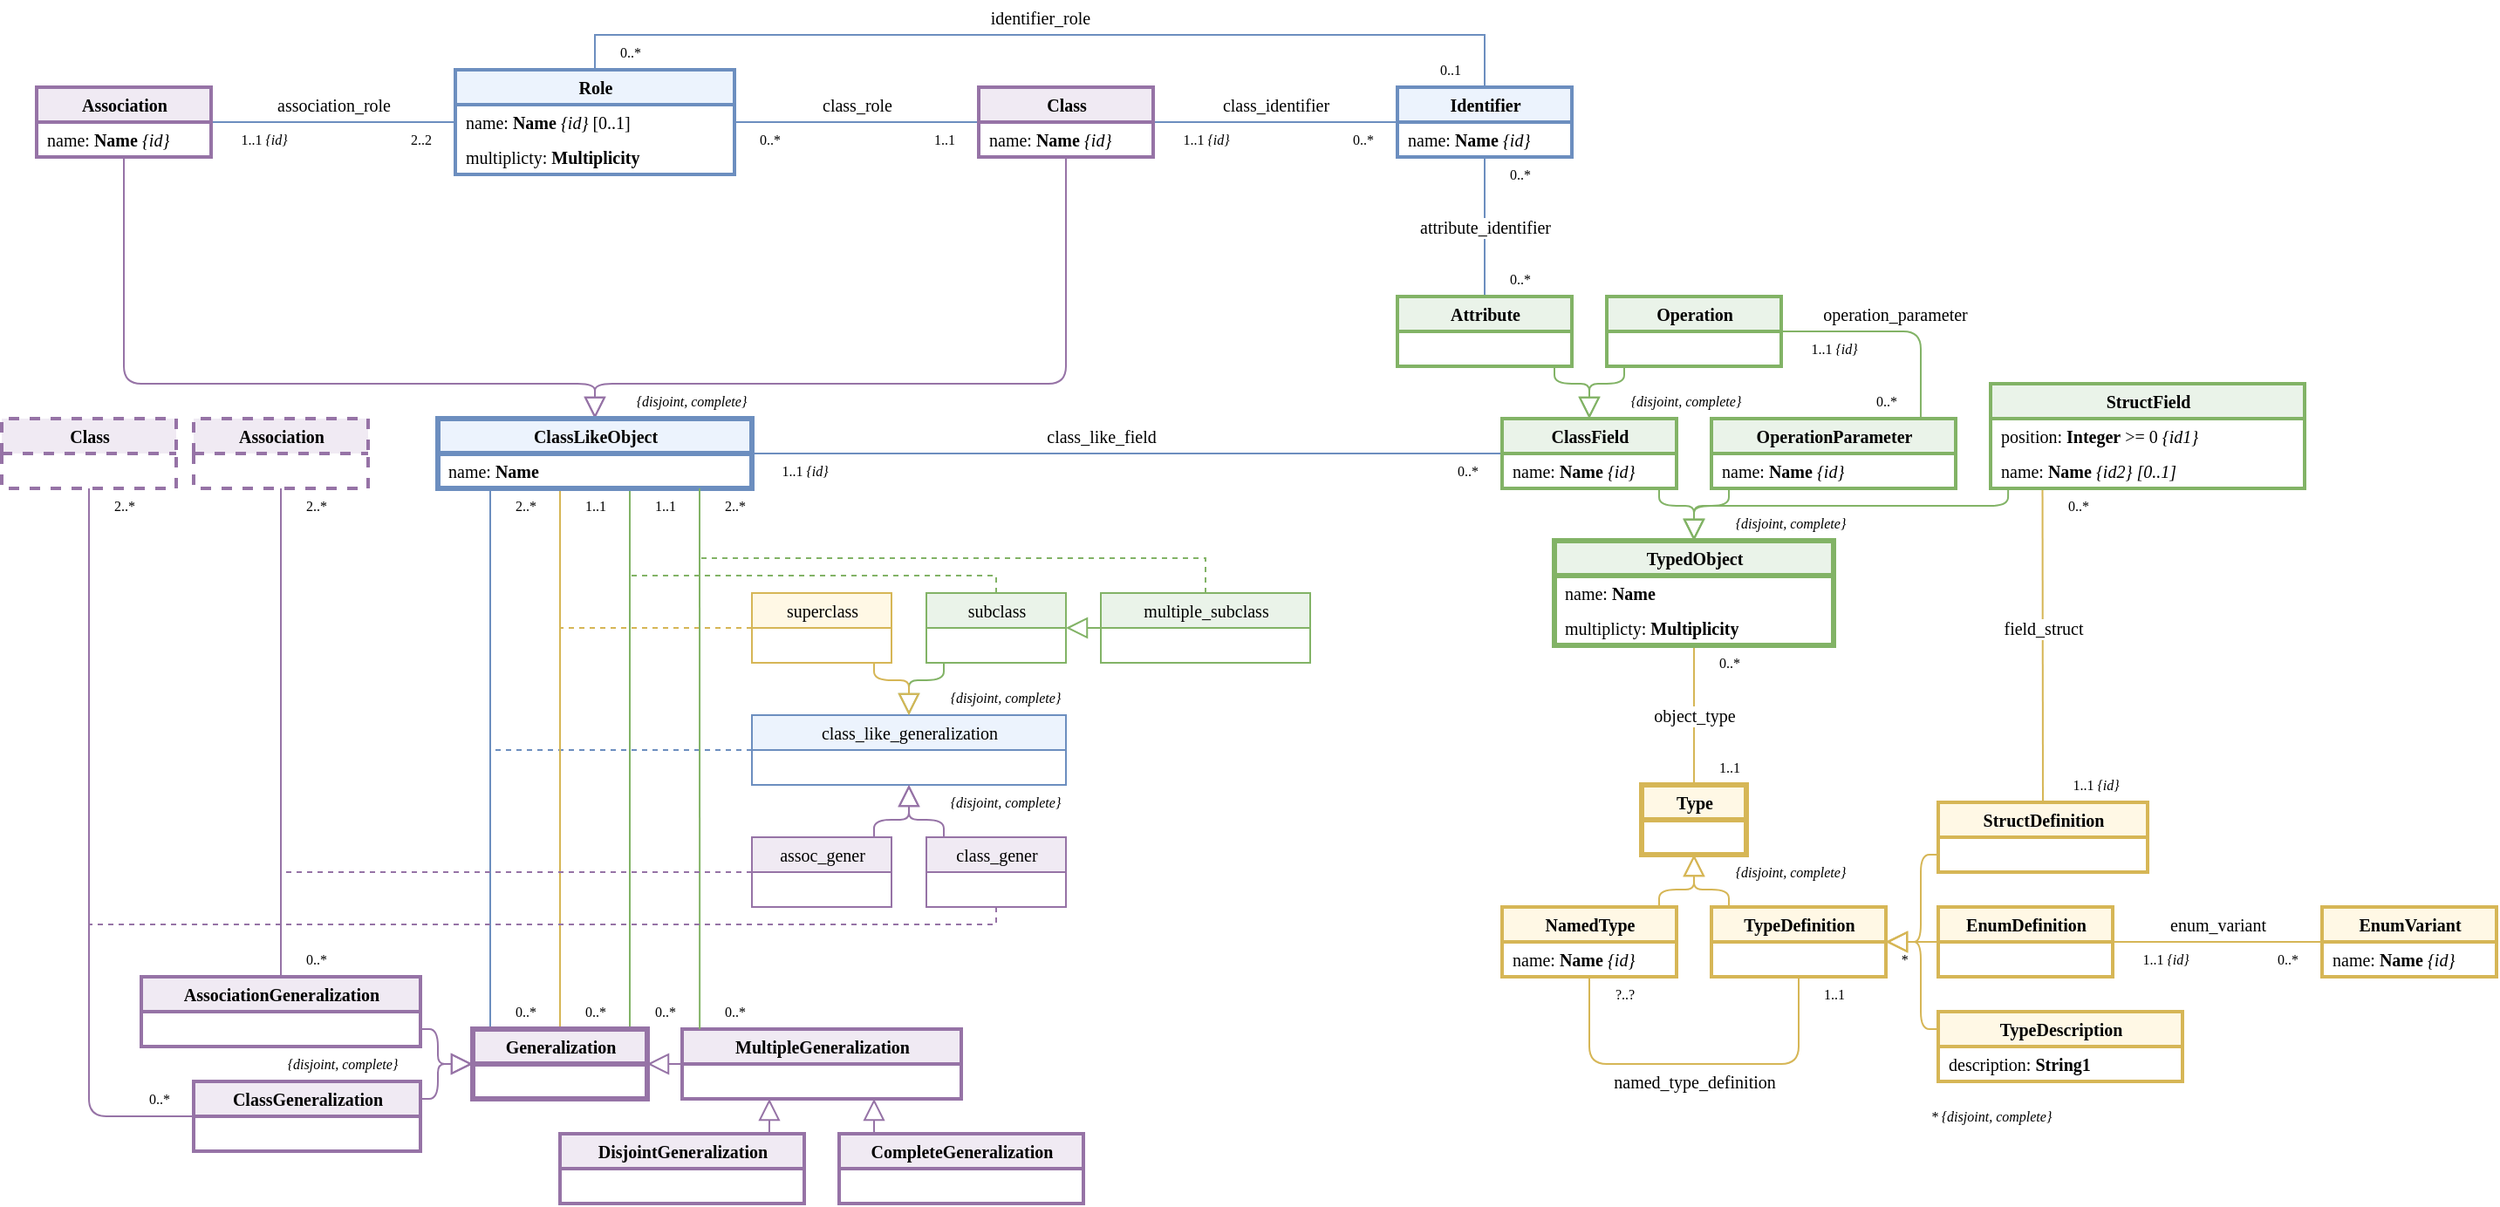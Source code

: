 <mxfile version="27.0.9">
  <diagram name="Page-1" id="halI5JZFzTkfXnPReaKt">
    <mxGraphModel dx="2216" dy="1042" grid="1" gridSize="10" guides="1" tooltips="1" connect="1" arrows="1" fold="1" page="1" pageScale="1" pageWidth="850" pageHeight="1100" math="0" shadow="0">
      <root>
        <mxCell id="0" />
        <mxCell id="1" parent="0" />
        <mxCell id="2gesUs9yHsMbc-UvOtqr-20" value="{disjoint, complete}" style="text;html=1;align=center;verticalAlign=middle;resizable=1;points=[];autosize=1;strokeColor=none;fillColor=none;fontFamily=CaskaydiaCove NFM Light;fontSize=8;fontStyle=2;spacing=0;fillOpacity=50;" vertex="1" parent="1">
          <mxGeometry x="1120" y="680.0" width="110" height="20" as="geometry" />
        </mxCell>
        <mxCell id="2gesUs9yHsMbc-UvOtqr-21" value="&lt;span style=&quot;font-weight: normal;&quot;&gt;class_like_generalization&lt;/span&gt;" style="swimlane;fontStyle=1;align=center;verticalAlign=middle;childLayout=stackLayout;horizontal=1;startSize=20;horizontalStack=0;resizeParent=1;resizeLast=0;collapsible=0;marginBottom=0;rounded=0;shadow=0;strokeWidth=1;fontFamily=CaskaydiaCove NFM Light;fontSize=10;swimlaneLine=1;fillColor=#dae8fc;glass=0;html=1;noLabel=0;snapToPoint=0;fixDash=0;fillOpacity=50;strokeColor=#6c8ebf;" vertex="1" parent="1">
          <mxGeometry x="580" y="600" width="180" height="40" as="geometry">
            <mxRectangle x="220" y="130" width="160" height="26" as="alternateBounds" />
          </mxGeometry>
        </mxCell>
        <mxCell id="2gesUs9yHsMbc-UvOtqr-23" value="" style="endArrow=none;dashed=1;html=1;rounded=0;fillOpacity=50;fillColor=#dae8fc;strokeColor=#6c8ebf;fontFamily=CaskaydiaCove NFM Light;exitX=0;exitY=0.5;exitDx=0;exitDy=0;strokeWidth=1;" edge="1" parent="1" source="2gesUs9yHsMbc-UvOtqr-21">
          <mxGeometry width="50" height="50" relative="1" as="geometry">
            <mxPoint x="550" y="750" as="sourcePoint" />
            <mxPoint x="430" y="620" as="targetPoint" />
          </mxGeometry>
        </mxCell>
        <mxCell id="2gesUs9yHsMbc-UvOtqr-34" value="" style="endArrow=none;html=1;rounded=1;flowAnimation=0;shadow=0;anchorPointDirection=1;curved=0;fillOpacity=50;fillColor=#dae8fc;strokeColor=#6c8ebf;fontFamily=CaskaydiaCove NFM Light;exitX=1;exitY=0.5;exitDx=0;exitDy=0;entryX=1;entryY=0;entryDx=0;entryDy=0;entryPerimeter=0;" edge="1" parent="1" source="2gesUs9yHsMbc-UvOtqr-1" target="2gesUs9yHsMbc-UvOtqr-36">
          <mxGeometry width="50" height="50" relative="1" as="geometry">
            <mxPoint x="805" y="460.67" as="sourcePoint" />
            <mxPoint x="805" y="380.67" as="targetPoint" />
            <Array as="points" />
          </mxGeometry>
        </mxCell>
        <mxCell id="2gesUs9yHsMbc-UvOtqr-35" value="named_type_definition" style="text;html=1;align=center;verticalAlign=middle;resizable=1;points=[];autosize=1;strokeColor=none;fillColor=none;fontFamily=CaskaydiaCove NFM Light;fontSize=10;fontStyle=0;labelBackgroundColor=default;spacing=0;fillOpacity=50;strokeWidth=0;" vertex="1" parent="1">
          <mxGeometry x="1050" y="800" width="140" height="20" as="geometry" />
        </mxCell>
        <mxCell id="2gesUs9yHsMbc-UvOtqr-36" value="0..*" style="text;html=1;align=center;verticalAlign=middle;resizable=1;points=[];autosize=1;strokeColor=none;fillColor=none;fontFamily=CaskaydiaCove NFM Light;fontSize=8;spacing=0;fillOpacity=50;" vertex="1" parent="1">
          <mxGeometry x="910" y="260" width="40" height="20" as="geometry" />
        </mxCell>
        <mxCell id="2gesUs9yHsMbc-UvOtqr-37" value="1..1 &lt;i&gt;{id}&lt;/i&gt;" style="text;html=1;align=center;verticalAlign=middle;resizable=1;points=[];autosize=1;strokeColor=none;fillColor=none;fontFamily=CaskaydiaCove NFM Light;fontSize=8;spacing=0;fillOpacity=50;" vertex="1" parent="1">
          <mxGeometry x="810" y="260.0" width="60" height="20" as="geometry" />
        </mxCell>
        <mxCell id="2gesUs9yHsMbc-UvOtqr-38" value="class_identifier" style="text;html=1;align=center;verticalAlign=middle;resizable=1;points=[];autosize=1;strokeColor=none;fillColor=none;fontFamily=CaskaydiaCove NFM Light;fontSize=10;fontStyle=0;labelBackgroundColor=default;spacing=0;fillOpacity=50;strokeWidth=0;" vertex="1" parent="1">
          <mxGeometry x="820" y="240" width="120" height="20" as="geometry" />
        </mxCell>
        <mxCell id="2gesUs9yHsMbc-UvOtqr-42" value="" style="endArrow=block;html=1;rounded=1;curved=0;endFill=0;strokeWidth=1;fontFamily=CaskaydiaCove NFM Light;fontSize=10;startSize=6;endSize=10;fillOpacity=50;fillColor=#fff2cc;strokeColor=#d6b656;entryX=0.5;entryY=1;entryDx=0;entryDy=0;" edge="1" parent="1" target="2gesUs9yHsMbc-UvOtqr-39">
          <mxGeometry width="50" height="50" relative="1" as="geometry">
            <mxPoint x="1140" y="710" as="sourcePoint" />
            <mxPoint x="1140" y="740" as="targetPoint" />
            <Array as="points">
              <mxPoint x="1140" y="700" />
              <mxPoint x="1120" y="700" />
            </Array>
          </mxGeometry>
        </mxCell>
        <mxCell id="2gesUs9yHsMbc-UvOtqr-43" value="" style="endArrow=block;html=1;rounded=1;curved=0;endFill=0;strokeWidth=1;fontFamily=CaskaydiaCove NFM Light;fontSize=10;startSize=6;endSize=10;fillOpacity=50;fillColor=#fff2cc;strokeColor=#d6b656;" edge="1" parent="1">
          <mxGeometry width="50" height="50" relative="1" as="geometry">
            <mxPoint x="1100" y="710" as="sourcePoint" />
            <mxPoint x="1120" y="680" as="targetPoint" />
            <Array as="points">
              <mxPoint x="1100" y="700" />
              <mxPoint x="1120" y="700" />
            </Array>
          </mxGeometry>
        </mxCell>
        <mxCell id="2gesUs9yHsMbc-UvOtqr-47" value="&lt;div&gt;TypeDescription&lt;/div&gt;" style="swimlane;fontStyle=1;align=center;verticalAlign=middle;childLayout=stackLayout;horizontal=1;startSize=20;horizontalStack=0;resizeParent=1;resizeLast=0;collapsible=0;marginBottom=0;rounded=0;shadow=0;strokeWidth=2;fontFamily=CaskaydiaCove NFM Light;fontSize=10;swimlaneLine=1;fillColor=#fff2cc;glass=0;html=1;noLabel=0;snapToPoint=0;fixDash=0;fillOpacity=50;strokeColor=#d6b656;" vertex="1" parent="1">
          <mxGeometry x="1260" y="770" width="140" height="40" as="geometry">
            <mxRectangle x="220" y="130" width="160" height="26" as="alternateBounds" />
          </mxGeometry>
        </mxCell>
        <mxCell id="2gesUs9yHsMbc-UvOtqr-48" value="description: &lt;b&gt;String1&lt;/b&gt;" style="text;align=left;verticalAlign=middle;spacingLeft=4;spacingRight=4;overflow=hidden;rotatable=0;points=[[0,0.5],[1,0.5]];portConstraint=eastwest;fontFamily=CaskaydiaCove NFM Light;fontStyle=0;fontSize=10;html=1;glass=0;fillOpacity=50;" vertex="1" parent="2gesUs9yHsMbc-UvOtqr-47">
          <mxGeometry y="20" width="140" height="20" as="geometry" />
        </mxCell>
        <mxCell id="2gesUs9yHsMbc-UvOtqr-49" value="&lt;div&gt;StructDefinition&lt;/div&gt;" style="swimlane;fontStyle=1;align=center;verticalAlign=middle;childLayout=stackLayout;horizontal=1;startSize=20;horizontalStack=0;resizeParent=1;resizeLast=0;collapsible=0;marginBottom=0;rounded=0;shadow=0;strokeWidth=2;fontFamily=CaskaydiaCove NFM Light;fontSize=10;swimlaneLine=1;fillColor=#fff2cc;glass=0;html=1;noLabel=0;snapToPoint=0;fixDash=0;fillOpacity=50;strokeColor=#d6b656;" vertex="1" parent="1">
          <mxGeometry x="1260" y="650" width="120" height="40" as="geometry">
            <mxRectangle x="220" y="130" width="160" height="26" as="alternateBounds" />
          </mxGeometry>
        </mxCell>
        <mxCell id="2gesUs9yHsMbc-UvOtqr-50" value="" style="endArrow=block;html=1;rounded=1;curved=0;endFill=0;strokeWidth=1;fontFamily=CaskaydiaCove NFM Light;fontSize=10;startSize=6;endSize=10;fillOpacity=50;fillColor=#fff2cc;strokeColor=#d6b656;entryX=1;entryY=0.5;entryDx=0;entryDy=0;exitX=0;exitY=0.75;exitDx=0;exitDy=0;" edge="1" parent="1" source="2gesUs9yHsMbc-UvOtqr-49" target="2gesUs9yHsMbc-UvOtqr-44">
          <mxGeometry width="50" height="50" relative="1" as="geometry">
            <mxPoint x="1260" y="700" as="sourcePoint" />
            <mxPoint x="1200" y="850" as="targetPoint" />
            <Array as="points">
              <mxPoint x="1250" y="680" />
              <mxPoint x="1250" y="730" />
            </Array>
          </mxGeometry>
        </mxCell>
        <mxCell id="2gesUs9yHsMbc-UvOtqr-51" value="" style="endArrow=block;html=1;rounded=1;curved=0;endFill=0;strokeWidth=1;fontFamily=CaskaydiaCove NFM Light;fontSize=10;startSize=6;endSize=10;fillOpacity=50;fillColor=#fff2cc;strokeColor=#d6b656;exitX=0;exitY=0.25;exitDx=0;exitDy=0;" edge="1" parent="1" source="2gesUs9yHsMbc-UvOtqr-47">
          <mxGeometry width="50" height="50" relative="1" as="geometry">
            <mxPoint x="1270" y="790" as="sourcePoint" />
            <mxPoint x="1230" y="730" as="targetPoint" />
            <Array as="points">
              <mxPoint x="1250" y="780" />
              <mxPoint x="1250" y="730" />
            </Array>
          </mxGeometry>
        </mxCell>
        <mxCell id="2gesUs9yHsMbc-UvOtqr-52" value="" style="endArrow=block;html=1;rounded=1;curved=0;endFill=0;strokeWidth=1;fontFamily=CaskaydiaCove NFM Light;fontSize=10;startSize=6;endSize=10;fillOpacity=50;fillColor=#fff2cc;strokeColor=#d6b656;exitX=0;exitY=0.5;exitDx=0;exitDy=0;" edge="1" parent="1" source="2gesUs9yHsMbc-UvOtqr-46">
          <mxGeometry width="50" height="50" relative="1" as="geometry">
            <mxPoint x="1310" y="780" as="sourcePoint" />
            <mxPoint x="1230" y="730" as="targetPoint" />
            <Array as="points" />
          </mxGeometry>
        </mxCell>
        <mxCell id="2gesUs9yHsMbc-UvOtqr-53" value="* {disjoint, complete}" style="text;html=1;align=center;verticalAlign=middle;resizable=1;points=[];autosize=1;strokeColor=none;fillColor=none;fontFamily=CaskaydiaCove NFM Light;fontSize=8;fontStyle=2;spacing=0;fillOpacity=50;" vertex="1" parent="1">
          <mxGeometry x="1230" y="820" width="120" height="20" as="geometry" />
        </mxCell>
        <mxCell id="2gesUs9yHsMbc-UvOtqr-54" value="*" style="text;html=1;align=center;verticalAlign=middle;resizable=1;points=[];autosize=1;strokeColor=none;fillColor=none;fontFamily=CaskaydiaCove NFM Light;fontSize=8;fontStyle=2;spacing=0;fillOpacity=50;" vertex="1" parent="1">
          <mxGeometry x="1230" y="730" width="20" height="20" as="geometry" />
        </mxCell>
        <mxCell id="2gesUs9yHsMbc-UvOtqr-56" value="" style="endArrow=none;html=1;rounded=1;flowAnimation=0;shadow=0;anchorPointDirection=1;curved=0;fillOpacity=50;fillColor=#fff2cc;strokeColor=#d6b656;fontFamily=CaskaydiaCove NFM Light;exitX=0;exitY=0.5;exitDx=0;exitDy=0;entryX=1;entryY=0.5;entryDx=0;entryDy=0;" edge="1" parent="1" source="2gesUs9yHsMbc-UvOtqr-55" target="2gesUs9yHsMbc-UvOtqr-46">
          <mxGeometry width="50" height="50" relative="1" as="geometry">
            <mxPoint x="1385" y="940.0" as="sourcePoint" />
            <mxPoint x="1385" y="860" as="targetPoint" />
            <Array as="points" />
          </mxGeometry>
        </mxCell>
        <mxCell id="2gesUs9yHsMbc-UvOtqr-57" value="enum_variant" style="text;html=1;align=center;verticalAlign=middle;resizable=1;points=[];autosize=1;strokeColor=none;fillColor=none;fontFamily=CaskaydiaCove NFM Light;fontSize=10;fontStyle=0;labelBackgroundColor=default;spacing=0;fillOpacity=50;strokeWidth=0;" vertex="1" parent="1">
          <mxGeometry x="1370" y="710" width="100" height="20" as="geometry" />
        </mxCell>
        <mxCell id="2gesUs9yHsMbc-UvOtqr-58" value="0..*" style="text;html=1;align=center;verticalAlign=middle;resizable=1;points=[];autosize=1;strokeColor=none;fillColor=none;fontFamily=CaskaydiaCove NFM Light;fontSize=8;spacing=0;fillOpacity=50;" vertex="1" parent="1">
          <mxGeometry x="1440" y="730" width="40" height="20" as="geometry" />
        </mxCell>
        <mxCell id="2gesUs9yHsMbc-UvOtqr-59" value="1..1 &lt;i&gt;{id}&lt;/i&gt;" style="text;html=1;align=center;verticalAlign=middle;resizable=1;points=[];autosize=1;strokeColor=none;fillColor=none;fontFamily=CaskaydiaCove NFM Light;fontSize=8;spacing=0;fillOpacity=50;" vertex="1" parent="1">
          <mxGeometry x="1360" y="730" width="60" height="20" as="geometry" />
        </mxCell>
        <mxCell id="2gesUs9yHsMbc-UvOtqr-46" value="&lt;div&gt;EnumDefinition&lt;/div&gt;" style="swimlane;fontStyle=1;align=center;verticalAlign=middle;childLayout=stackLayout;horizontal=1;startSize=20;horizontalStack=0;resizeParent=1;resizeLast=0;collapsible=0;marginBottom=0;rounded=0;shadow=0;strokeWidth=2;fontFamily=CaskaydiaCove NFM Light;fontSize=10;swimlaneLine=1;fillColor=#fff2cc;glass=0;html=1;noLabel=0;snapToPoint=0;fixDash=0;fillOpacity=50;strokeColor=#d6b656;" vertex="1" parent="1">
          <mxGeometry x="1260" y="710" width="100" height="40" as="geometry">
            <mxRectangle x="220" y="130" width="160" height="26" as="alternateBounds" />
          </mxGeometry>
        </mxCell>
        <mxCell id="2gesUs9yHsMbc-UvOtqr-55" value="&lt;div&gt;EnumVariant&lt;/div&gt;" style="swimlane;fontStyle=1;align=center;verticalAlign=middle;childLayout=stackLayout;horizontal=1;startSize=20;horizontalStack=0;resizeParent=1;resizeLast=0;collapsible=0;marginBottom=0;rounded=0;shadow=0;strokeWidth=2;fontFamily=CaskaydiaCove NFM Light;fontSize=10;swimlaneLine=1;fillColor=#fff2cc;glass=0;html=1;noLabel=0;snapToPoint=0;fixDash=0;fillOpacity=50;strokeColor=#d6b656;" vertex="1" parent="1">
          <mxGeometry x="1480" y="710" width="100" height="40" as="geometry">
            <mxRectangle x="220" y="130" width="160" height="26" as="alternateBounds" />
          </mxGeometry>
        </mxCell>
        <mxCell id="2gesUs9yHsMbc-UvOtqr-60" value="name: &lt;b&gt;Name &lt;/b&gt;&lt;i&gt;{id}&lt;/i&gt;" style="text;align=left;verticalAlign=middle;spacingLeft=4;spacingRight=4;overflow=hidden;rotatable=0;points=[[0,0.5],[1,0.5]];portConstraint=eastwest;fontFamily=CaskaydiaCove NFM Light;fontStyle=0;fontSize=10;html=1;glass=0;fillOpacity=50;" vertex="1" parent="2gesUs9yHsMbc-UvOtqr-55">
          <mxGeometry y="20" width="100" height="20" as="geometry" />
        </mxCell>
        <mxCell id="2gesUs9yHsMbc-UvOtqr-61" value="" style="endArrow=none;html=1;rounded=1;flowAnimation=0;shadow=0;anchorPointDirection=1;curved=0;fillOpacity=50;fillColor=#fff2cc;strokeColor=#d6b656;fontFamily=CaskaydiaCove NFM Light;exitX=0.5;exitY=1;exitDx=0;exitDy=0;entryX=0.5;entryY=1;entryDx=0;entryDy=0;exitPerimeter=0;" edge="1" parent="1" source="2gesUs9yHsMbc-UvOtqr-40" target="2gesUs9yHsMbc-UvOtqr-44">
          <mxGeometry width="50" height="50" relative="1" as="geometry">
            <mxPoint x="1160" y="910.0" as="sourcePoint" />
            <mxPoint x="1160" y="830" as="targetPoint" />
            <Array as="points">
              <mxPoint x="1060" y="800" />
              <mxPoint x="1180" y="800" />
            </Array>
          </mxGeometry>
        </mxCell>
        <mxCell id="2gesUs9yHsMbc-UvOtqr-63" value="1..1" style="text;html=1;align=center;verticalAlign=middle;resizable=1;points=[];autosize=1;strokeColor=none;fillColor=none;fontFamily=CaskaydiaCove NFM Light;fontSize=8;spacing=0;fillOpacity=50;" vertex="1" parent="1">
          <mxGeometry x="1180" y="750" width="40" height="20" as="geometry" />
        </mxCell>
        <mxCell id="2gesUs9yHsMbc-UvOtqr-41" value="NamedType" style="swimlane;fontStyle=1;align=center;verticalAlign=middle;childLayout=stackLayout;horizontal=1;startSize=20;horizontalStack=0;resizeParent=1;resizeLast=0;collapsible=0;marginBottom=0;rounded=0;shadow=0;strokeWidth=2;fontFamily=CaskaydiaCove NFM Light;fontSize=10;swimlaneLine=1;fillColor=#fff2cc;glass=0;html=1;noLabel=0;snapToPoint=0;fixDash=0;fillOpacity=50;strokeColor=#d6b656;" vertex="1" parent="1">
          <mxGeometry x="1010" y="710" width="100" height="40" as="geometry">
            <mxRectangle x="220" y="130" width="160" height="26" as="alternateBounds" />
          </mxGeometry>
        </mxCell>
        <mxCell id="2gesUs9yHsMbc-UvOtqr-40" value="name: &lt;b&gt;Name &lt;/b&gt;&lt;i&gt;{id}&lt;/i&gt;" style="text;align=left;verticalAlign=middle;spacingLeft=4;spacingRight=4;overflow=hidden;rotatable=0;points=[[0,0.5],[1,0.5]];portConstraint=eastwest;fontFamily=CaskaydiaCove NFM Light;fontStyle=0;fontSize=10;html=1;glass=0;fillOpacity=50;" vertex="1" parent="2gesUs9yHsMbc-UvOtqr-41">
          <mxGeometry y="20" width="100" height="20" as="geometry" />
        </mxCell>
        <mxCell id="2gesUs9yHsMbc-UvOtqr-44" value="TypeDefinition" style="swimlane;fontStyle=1;align=center;verticalAlign=middle;childLayout=stackLayout;horizontal=1;startSize=20;horizontalStack=0;resizeParent=1;resizeLast=0;collapsible=0;marginBottom=0;rounded=0;shadow=0;strokeWidth=2;fontFamily=CaskaydiaCove NFM Light;fontSize=10;swimlaneLine=1;fillColor=#fff2cc;glass=0;html=1;noLabel=0;snapToPoint=0;fixDash=0;fillOpacity=50;strokeColor=#d6b656;" vertex="1" parent="1">
          <mxGeometry x="1130" y="710" width="100" height="40" as="geometry">
            <mxRectangle x="220" y="130" width="160" height="26" as="alternateBounds" />
          </mxGeometry>
        </mxCell>
        <mxCell id="2gesUs9yHsMbc-UvOtqr-65" value="?..?" style="text;html=1;align=center;verticalAlign=middle;resizable=1;points=[];autosize=1;strokeColor=none;fillColor=none;fontFamily=CaskaydiaCove NFM Light;fontSize=8;spacing=0;fillOpacity=50;" vertex="1" parent="1">
          <mxGeometry x="1060" y="750" width="40" height="20" as="geometry" />
        </mxCell>
        <mxCell id="2gesUs9yHsMbc-UvOtqr-67" value="" style="endArrow=none;html=1;rounded=1;flowAnimation=0;shadow=0;anchorPointDirection=1;curved=0;fillOpacity=50;fillColor=#fff2cc;strokeColor=#d6b656;fontFamily=CaskaydiaCove NFM Light;entryX=0.5;entryY=0;entryDx=0;entryDy=0;" edge="1" parent="1" target="2gesUs9yHsMbc-UvOtqr-49">
          <mxGeometry width="50" height="50" relative="1" as="geometry">
            <mxPoint x="1319.76" y="470" as="sourcePoint" />
            <mxPoint x="1319.76" y="550" as="targetPoint" />
            <Array as="points" />
          </mxGeometry>
        </mxCell>
        <mxCell id="2gesUs9yHsMbc-UvOtqr-68" value="field_struct" style="text;html=1;align=center;verticalAlign=middle;resizable=1;points=[];autosize=1;strokeColor=none;fillColor=none;fontFamily=CaskaydiaCove NFM Light;fontSize=10;fontStyle=0;labelBackgroundColor=default;spacing=0;fillOpacity=50;strokeWidth=0;" vertex="1" parent="1">
          <mxGeometry x="1275" y="540.33" width="90" height="20" as="geometry" />
        </mxCell>
        <mxCell id="2gesUs9yHsMbc-UvOtqr-69" value="0..*" style="text;html=1;align=center;verticalAlign=middle;resizable=1;points=[];autosize=1;strokeColor=none;fillColor=none;fontFamily=CaskaydiaCove NFM Light;fontSize=8;spacing=0;fillOpacity=50;" vertex="1" parent="1">
          <mxGeometry x="1320" y="470" width="40" height="20" as="geometry" />
        </mxCell>
        <mxCell id="2gesUs9yHsMbc-UvOtqr-70" value="1..1 &lt;i&gt;{id}&lt;/i&gt;" style="text;html=1;align=center;verticalAlign=middle;resizable=1;points=[];autosize=1;strokeColor=none;fillColor=none;fontFamily=CaskaydiaCove NFM Light;fontSize=8;spacing=0;fillOpacity=50;" vertex="1" parent="1">
          <mxGeometry x="1320" y="630" width="60" height="20" as="geometry" />
        </mxCell>
        <mxCell id="2gesUs9yHsMbc-UvOtqr-76" value="" style="endArrow=none;html=1;rounded=1;flowAnimation=0;shadow=0;anchorPointDirection=1;curved=0;fillOpacity=50;fillColor=#dae8fc;strokeColor=#6c8ebf;fontFamily=CaskaydiaCove NFM Light;exitX=1;exitY=0.5;exitDx=0;exitDy=0;entryX=1;entryY=0;entryDx=0;entryDy=0;entryPerimeter=0;" edge="1" parent="1" target="2gesUs9yHsMbc-UvOtqr-77">
          <mxGeometry width="50" height="50" relative="1" as="geometry">
            <mxPoint x="270" y="260" as="sourcePoint" />
            <mxPoint x="265" y="380.67" as="targetPoint" />
            <Array as="points" />
          </mxGeometry>
        </mxCell>
        <mxCell id="2gesUs9yHsMbc-UvOtqr-77" value="2..2" style="text;html=1;align=center;verticalAlign=middle;resizable=1;points=[];autosize=1;strokeColor=none;fillColor=none;fontFamily=CaskaydiaCove NFM Light;fontSize=8;spacing=0;fillOpacity=50;" vertex="1" parent="1">
          <mxGeometry x="370" y="260" width="40" height="20" as="geometry" />
        </mxCell>
        <mxCell id="2gesUs9yHsMbc-UvOtqr-78" value="1..1 &lt;i&gt;{id}&lt;/i&gt;" style="text;html=1;align=center;verticalAlign=middle;resizable=1;points=[];autosize=1;strokeColor=none;fillColor=none;fontFamily=CaskaydiaCove NFM Light;fontSize=8;spacing=0;fillOpacity=50;" vertex="1" parent="1">
          <mxGeometry x="270" y="260.0" width="60" height="20" as="geometry" />
        </mxCell>
        <mxCell id="2gesUs9yHsMbc-UvOtqr-79" value="association_role" style="text;html=1;align=center;verticalAlign=middle;resizable=1;points=[];autosize=1;strokeColor=none;fillColor=none;fontFamily=CaskaydiaCove NFM Light;fontSize=10;fontStyle=0;labelBackgroundColor=default;spacing=0;fillOpacity=50;strokeWidth=0;" vertex="1" parent="1">
          <mxGeometry x="285" y="240" width="110" height="20" as="geometry" />
        </mxCell>
        <mxCell id="2gesUs9yHsMbc-UvOtqr-80" value="" style="endArrow=none;html=1;rounded=1;flowAnimation=0;shadow=0;anchorPointDirection=1;curved=0;fillOpacity=50;fillColor=#dae8fc;strokeColor=#6c8ebf;fontFamily=CaskaydiaCove NFM Light;exitX=1;exitY=0.5;exitDx=0;exitDy=0;entryX=1;entryY=0;entryDx=0;entryDy=0;entryPerimeter=0;" edge="1" parent="1" target="2gesUs9yHsMbc-UvOtqr-81">
          <mxGeometry width="50" height="50" relative="1" as="geometry">
            <mxPoint x="570" y="260" as="sourcePoint" />
            <mxPoint x="565" y="380.67" as="targetPoint" />
            <Array as="points" />
          </mxGeometry>
        </mxCell>
        <mxCell id="2gesUs9yHsMbc-UvOtqr-81" value="1..1" style="text;html=1;align=center;verticalAlign=middle;resizable=1;points=[];autosize=1;strokeColor=none;fillColor=none;fontFamily=CaskaydiaCove NFM Light;fontSize=8;spacing=0;fillOpacity=50;" vertex="1" parent="1">
          <mxGeometry x="670" y="260" width="40" height="20" as="geometry" />
        </mxCell>
        <mxCell id="2gesUs9yHsMbc-UvOtqr-82" value="0..*" style="text;html=1;align=center;verticalAlign=middle;resizable=1;points=[];autosize=1;strokeColor=none;fillColor=none;fontFamily=CaskaydiaCove NFM Light;fontSize=8;spacing=0;fillOpacity=50;" vertex="1" parent="1">
          <mxGeometry x="570" y="260.0" width="40" height="20" as="geometry" />
        </mxCell>
        <mxCell id="2gesUs9yHsMbc-UvOtqr-83" value="class_role" style="text;html=1;align=center;verticalAlign=middle;resizable=1;points=[];autosize=1;strokeColor=none;fillColor=none;fontFamily=CaskaydiaCove NFM Light;fontSize=10;fontStyle=0;labelBackgroundColor=default;spacing=0;fillOpacity=50;strokeWidth=0;" vertex="1" parent="1">
          <mxGeometry x="600" y="240" width="80" height="20" as="geometry" />
        </mxCell>
        <mxCell id="2gesUs9yHsMbc-UvOtqr-84" value="" style="endArrow=none;html=1;rounded=0;flowAnimation=0;shadow=0;anchorPointDirection=1;curved=0;fillOpacity=50;fillColor=#dae8fc;strokeColor=#6c8ebf;fontFamily=CaskaydiaCove NFM Light;exitX=0.5;exitY=0;exitDx=0;exitDy=0;entryX=0.5;entryY=0;entryDx=0;entryDy=0;" edge="1" parent="1" target="2gesUs9yHsMbc-UvOtqr-32" source="2gesUs9yHsMbc-UvOtqr-73">
          <mxGeometry width="50" height="50" relative="1" as="geometry">
            <mxPoint x="540" y="110" as="sourcePoint" />
            <mxPoint x="535" y="230.67" as="targetPoint" />
            <Array as="points">
              <mxPoint x="490" y="210" />
              <mxPoint x="1000" y="210" />
            </Array>
          </mxGeometry>
        </mxCell>
        <mxCell id="2gesUs9yHsMbc-UvOtqr-85" value="0..*" style="text;html=1;align=center;verticalAlign=middle;resizable=1;points=[];autosize=1;strokeColor=none;fillColor=none;fontFamily=CaskaydiaCove NFM Light;fontSize=8;spacing=0;fillOpacity=50;" vertex="1" parent="1">
          <mxGeometry x="490" y="210" width="40" height="20" as="geometry" />
        </mxCell>
        <mxCell id="2gesUs9yHsMbc-UvOtqr-86" value="0..1" style="text;html=1;align=center;verticalAlign=middle;resizable=1;points=[];autosize=1;strokeColor=none;fillColor=none;fontFamily=CaskaydiaCove NFM Light;fontSize=8;spacing=0;fillOpacity=50;" vertex="1" parent="1">
          <mxGeometry x="960" y="220.0" width="40" height="20" as="geometry" />
        </mxCell>
        <mxCell id="2gesUs9yHsMbc-UvOtqr-87" value="identifier_role" style="text;html=1;align=center;verticalAlign=middle;resizable=1;points=[];autosize=1;strokeColor=none;fillColor=none;fontFamily=CaskaydiaCove NFM Light;fontSize=10;fontStyle=0;labelBackgroundColor=default;spacing=0;fillOpacity=50;strokeWidth=0;" vertex="1" parent="1">
          <mxGeometry x="690" y="190" width="110" height="20" as="geometry" />
        </mxCell>
        <mxCell id="2gesUs9yHsMbc-UvOtqr-73" value="Role" style="swimlane;fontStyle=1;align=center;verticalAlign=middle;childLayout=stackLayout;horizontal=1;startSize=20;horizontalStack=0;resizeParent=1;resizeLast=0;collapsible=0;marginBottom=0;rounded=0;shadow=0;strokeWidth=2;fontFamily=CaskaydiaCove NFM Light;fontSize=10;swimlaneLine=1;fillColor=#dae8fc;glass=0;html=1;noLabel=0;snapToPoint=0;fixDash=0;fillOpacity=50;strokeColor=#6c8ebf;" vertex="1" parent="1">
          <mxGeometry x="410" y="230" width="160" height="60" as="geometry">
            <mxRectangle x="220" y="130" width="160" height="26" as="alternateBounds" />
          </mxGeometry>
        </mxCell>
        <mxCell id="2gesUs9yHsMbc-UvOtqr-74" value="name: &lt;b&gt;Name &lt;/b&gt;&lt;i style=&quot;&quot;&gt;{id} &lt;/i&gt;[0..1]" style="text;align=left;verticalAlign=middle;spacingLeft=4;spacingRight=4;overflow=hidden;rotatable=0;points=[[0,0.5],[1,0.5]];portConstraint=eastwest;fontFamily=CaskaydiaCove NFM Light;fontStyle=0;fontSize=10;html=1;glass=0;fillOpacity=50;" vertex="1" parent="2gesUs9yHsMbc-UvOtqr-73">
          <mxGeometry y="20" width="160" height="20" as="geometry" />
        </mxCell>
        <mxCell id="2gesUs9yHsMbc-UvOtqr-75" value="multiplicty: &lt;b&gt;Multiplicity&lt;/b&gt;" style="text;align=left;verticalAlign=middle;spacingLeft=4;spacingRight=4;overflow=hidden;rotatable=0;points=[[0,0.5],[1,0.5]];portConstraint=eastwest;fontFamily=CaskaydiaCove NFM Light;fontStyle=0;fontSize=10;html=1;glass=0;fillOpacity=50;" vertex="1" parent="2gesUs9yHsMbc-UvOtqr-73">
          <mxGeometry y="40" width="160" height="20" as="geometry" />
        </mxCell>
        <mxCell id="2gesUs9yHsMbc-UvOtqr-92" value="" style="endArrow=none;html=1;rounded=1;flowAnimation=0;shadow=0;anchorPointDirection=1;curved=0;fillOpacity=50;fillColor=#dae8fc;strokeColor=#6c8ebf;fontFamily=CaskaydiaCove NFM Light;entryX=0;entryY=0;entryDx=0;entryDy=0;entryPerimeter=0;exitX=1;exitY=0.5;exitDx=0;exitDy=0;" edge="1" parent="1" target="2gesUs9yHsMbc-UvOtqr-91" source="2gesUs9yHsMbc-UvOtqr-127">
          <mxGeometry width="50" height="50" relative="1" as="geometry">
            <mxPoint x="730" y="450" as="sourcePoint" />
            <mxPoint x="675" y="590.67" as="targetPoint" />
            <Array as="points" />
          </mxGeometry>
        </mxCell>
        <mxCell id="2gesUs9yHsMbc-UvOtqr-93" value="0..*" style="text;html=1;align=center;verticalAlign=middle;resizable=1;points=[];autosize=1;strokeColor=none;fillColor=none;fontFamily=CaskaydiaCove NFM Light;fontSize=8;spacing=0;fillOpacity=50;" vertex="1" parent="1">
          <mxGeometry x="970" y="450" width="40" height="20" as="geometry" />
        </mxCell>
        <mxCell id="2gesUs9yHsMbc-UvOtqr-94" value="1..1 &lt;i&gt;{id}&lt;/i&gt;" style="text;html=1;align=center;verticalAlign=middle;resizable=1;points=[];autosize=1;strokeColor=none;fillColor=none;fontFamily=CaskaydiaCove NFM Light;fontSize=8;spacing=0;fillOpacity=50;" vertex="1" parent="1">
          <mxGeometry x="580" y="450.0" width="60" height="20" as="geometry" />
        </mxCell>
        <mxCell id="2gesUs9yHsMbc-UvOtqr-95" value="class_like_field" style="text;html=1;align=center;verticalAlign=middle;resizable=1;points=[];autosize=1;strokeColor=none;fillColor=none;fontFamily=CaskaydiaCove NFM Light;fontSize=10;fontStyle=0;labelBackgroundColor=default;spacing=0;fillOpacity=50;strokeWidth=0;" vertex="1" parent="1">
          <mxGeometry x="725" y="430" width="110" height="20" as="geometry" />
        </mxCell>
        <mxCell id="2gesUs9yHsMbc-UvOtqr-1" value="Class" style="swimlane;fontStyle=1;align=center;verticalAlign=middle;childLayout=stackLayout;horizontal=1;startSize=20;horizontalStack=0;resizeParent=1;resizeLast=0;collapsible=0;marginBottom=0;rounded=0;shadow=0;strokeWidth=2;fontFamily=CaskaydiaCove NFM Light;fontSize=10;swimlaneLine=1;fillColor=#e1d5e7;glass=0;html=1;noLabel=0;snapToPoint=0;fixDash=0;fillOpacity=50;strokeColor=#9673a6;" vertex="1" parent="1">
          <mxGeometry x="710" y="240" width="100" height="40" as="geometry">
            <mxRectangle x="220" y="130" width="160" height="26" as="alternateBounds" />
          </mxGeometry>
        </mxCell>
        <mxCell id="2gesUs9yHsMbc-UvOtqr-2" value="name: &lt;b&gt;Name &lt;/b&gt;&lt;i&gt;{id}&lt;/i&gt;" style="text;align=left;verticalAlign=middle;spacingLeft=4;spacingRight=4;overflow=hidden;rotatable=0;points=[[0,0.5],[1,0.5]];portConstraint=eastwest;fontFamily=CaskaydiaCove NFM Light;fontStyle=0;fontSize=10;html=1;glass=0;fillOpacity=50;" vertex="1" parent="2gesUs9yHsMbc-UvOtqr-1">
          <mxGeometry y="20" width="100" height="20" as="geometry" />
        </mxCell>
        <mxCell id="2gesUs9yHsMbc-UvOtqr-90" value="ClassField" style="swimlane;fontStyle=1;align=center;verticalAlign=middle;childLayout=stackLayout;horizontal=1;startSize=20;horizontalStack=0;resizeParent=1;resizeLast=0;collapsible=0;marginBottom=0;rounded=0;shadow=0;strokeWidth=2;fontFamily=CaskaydiaCove NFM Light;fontSize=10;swimlaneLine=1;fillColor=#d5e8d4;glass=0;html=1;noLabel=0;snapToPoint=0;fixDash=0;fillOpacity=50;strokeColor=#82b366;" vertex="1" parent="1">
          <mxGeometry x="1010" y="430" width="100" height="40" as="geometry">
            <mxRectangle x="220" y="130" width="160" height="26" as="alternateBounds" />
          </mxGeometry>
        </mxCell>
        <mxCell id="2gesUs9yHsMbc-UvOtqr-91" value="name: &lt;b&gt;Name &lt;/b&gt;&lt;i&gt;{id}&lt;/i&gt;" style="text;align=left;verticalAlign=middle;spacingLeft=4;spacingRight=4;overflow=hidden;rotatable=0;points=[[0,0.5],[1,0.5]];portConstraint=eastwest;fontFamily=CaskaydiaCove NFM Light;fontStyle=0;fontSize=10;html=1;glass=0;fillOpacity=50;" vertex="1" parent="2gesUs9yHsMbc-UvOtqr-90">
          <mxGeometry y="20" width="100" height="20" as="geometry" />
        </mxCell>
        <mxCell id="2gesUs9yHsMbc-UvOtqr-96" value="" style="endArrow=none;html=1;rounded=1;flowAnimation=0;shadow=0;anchorPointDirection=1;curved=0;fillOpacity=50;fillColor=#dae8fc;strokeColor=#6c8ebf;fontFamily=CaskaydiaCove NFM Light;exitX=0.5;exitY=0;exitDx=0;exitDy=0;entryX=0.5;entryY=1;entryDx=0;entryDy=0;entryPerimeter=0;" edge="1" parent="1">
          <mxGeometry width="50" height="50" relative="1" as="geometry">
            <mxPoint x="1000" y="360.0" as="sourcePoint" />
            <mxPoint x="1000" y="280" as="targetPoint" />
            <Array as="points" />
          </mxGeometry>
        </mxCell>
        <mxCell id="2gesUs9yHsMbc-UvOtqr-97" value="attribute_identifier" style="text;html=1;align=center;verticalAlign=middle;resizable=1;points=[];autosize=1;strokeColor=none;fillColor=none;fontFamily=CaskaydiaCove NFM Light;fontSize=10;fontStyle=0;labelBackgroundColor=default;spacing=0;fillOpacity=50;strokeWidth=0;" vertex="1" parent="1">
          <mxGeometry x="930" y="310" width="140" height="20" as="geometry" />
        </mxCell>
        <mxCell id="2gesUs9yHsMbc-UvOtqr-98" value="0..*" style="text;html=1;align=center;verticalAlign=middle;resizable=1;points=[];autosize=1;strokeColor=none;fillColor=none;fontFamily=CaskaydiaCove NFM Light;fontSize=8;spacing=0;fillOpacity=50;" vertex="1" parent="1">
          <mxGeometry x="1000" y="340" width="40" height="20" as="geometry" />
        </mxCell>
        <mxCell id="2gesUs9yHsMbc-UvOtqr-99" value="0..*" style="text;html=1;align=center;verticalAlign=middle;resizable=1;points=[];autosize=1;strokeColor=none;fillColor=none;fontFamily=CaskaydiaCove NFM Light;fontSize=8;spacing=0;fillOpacity=50;" vertex="1" parent="1">
          <mxGeometry x="1000" y="280.33" width="40" height="20" as="geometry" />
        </mxCell>
        <mxCell id="2gesUs9yHsMbc-UvOtqr-32" value="Identifier" style="swimlane;fontStyle=1;align=center;verticalAlign=middle;childLayout=stackLayout;horizontal=1;startSize=20;horizontalStack=0;resizeParent=1;resizeLast=0;collapsible=0;marginBottom=0;rounded=0;shadow=0;strokeWidth=2;fontFamily=CaskaydiaCove NFM Light;fontSize=10;swimlaneLine=1;fillColor=#dae8fc;glass=0;html=1;noLabel=0;snapToPoint=0;fixDash=0;fillOpacity=50;strokeColor=#6c8ebf;" vertex="1" parent="1">
          <mxGeometry x="950" y="240" width="100" height="40" as="geometry">
            <mxRectangle x="220" y="130" width="160" height="26" as="alternateBounds" />
          </mxGeometry>
        </mxCell>
        <mxCell id="2gesUs9yHsMbc-UvOtqr-33" value="name: &lt;b&gt;Name &lt;/b&gt;&lt;i&gt;{id}&lt;/i&gt;" style="text;align=left;verticalAlign=middle;spacingLeft=4;spacingRight=4;overflow=hidden;rotatable=0;points=[[0,0.5],[1,0.5]];portConstraint=eastwest;fontFamily=CaskaydiaCove NFM Light;fontStyle=0;fontSize=10;html=1;glass=0;fillOpacity=50;" vertex="1" parent="2gesUs9yHsMbc-UvOtqr-32">
          <mxGeometry y="20" width="100" height="20" as="geometry" />
        </mxCell>
        <mxCell id="2gesUs9yHsMbc-UvOtqr-88" value="Attribute" style="swimlane;fontStyle=1;align=center;verticalAlign=middle;childLayout=stackLayout;horizontal=1;startSize=20;horizontalStack=0;resizeParent=1;resizeLast=0;collapsible=0;marginBottom=0;rounded=0;shadow=0;strokeWidth=2;fontFamily=CaskaydiaCove NFM Light;fontSize=10;swimlaneLine=1;fillColor=#d5e8d4;glass=0;html=1;noLabel=0;snapToPoint=0;fixDash=0;fillOpacity=50;strokeColor=#82b366;" vertex="1" parent="1">
          <mxGeometry x="950" y="360" width="100" height="40" as="geometry">
            <mxRectangle x="220" y="130" width="160" height="26" as="alternateBounds" />
          </mxGeometry>
        </mxCell>
        <mxCell id="2gesUs9yHsMbc-UvOtqr-100" value="" style="endArrow=block;html=1;rounded=1;curved=0;endFill=0;strokeWidth=1;fontFamily=CaskaydiaCove NFM Light;fontSize=10;startSize=6;endSize=10;fillOpacity=50;fillColor=#d5e8d4;strokeColor=#82b366;entryX=0.5;entryY=1;entryDx=0;entryDy=0;" edge="1" parent="1">
          <mxGeometry width="50" height="50" relative="1" as="geometry">
            <mxPoint x="1080" y="400" as="sourcePoint" />
            <mxPoint x="1060" y="430" as="targetPoint" />
            <Array as="points">
              <mxPoint x="1080" y="410" />
              <mxPoint x="1060" y="410" />
            </Array>
          </mxGeometry>
        </mxCell>
        <mxCell id="2gesUs9yHsMbc-UvOtqr-101" value="" style="endArrow=block;html=1;rounded=1;curved=0;endFill=0;strokeWidth=1;fontFamily=CaskaydiaCove NFM Light;fontSize=10;startSize=6;endSize=10;fillOpacity=50;fillColor=#d5e8d4;strokeColor=#82b366;" edge="1" parent="1">
          <mxGeometry width="50" height="50" relative="1" as="geometry">
            <mxPoint x="1040" y="400" as="sourcePoint" />
            <mxPoint x="1060" y="430" as="targetPoint" />
            <Array as="points">
              <mxPoint x="1040" y="410" />
              <mxPoint x="1060" y="410" />
            </Array>
          </mxGeometry>
        </mxCell>
        <mxCell id="2gesUs9yHsMbc-UvOtqr-102" value="{disjoint, complete}" style="text;html=1;align=center;verticalAlign=middle;resizable=1;points=[];autosize=1;strokeColor=none;fillColor=none;fontFamily=CaskaydiaCove NFM Light;fontSize=8;fontStyle=2;spacing=0;fillOpacity=50;" vertex="1" parent="1">
          <mxGeometry x="1060" y="410" width="110" height="20" as="geometry" />
        </mxCell>
        <mxCell id="2gesUs9yHsMbc-UvOtqr-105" value="" style="endArrow=block;html=1;rounded=1;curved=0;endFill=0;strokeWidth=1;fontFamily=CaskaydiaCove NFM Light;fontSize=10;startSize=6;endSize=10;fillOpacity=50;fillColor=#d5e8d4;strokeColor=#82b366;entryX=0.5;entryY=1;entryDx=0;entryDy=0;" edge="1" parent="1">
          <mxGeometry width="50" height="50" relative="1" as="geometry">
            <mxPoint x="1140" y="470" as="sourcePoint" />
            <mxPoint x="1120" y="500" as="targetPoint" />
            <Array as="points">
              <mxPoint x="1140" y="480" />
              <mxPoint x="1120" y="480" />
            </Array>
          </mxGeometry>
        </mxCell>
        <mxCell id="2gesUs9yHsMbc-UvOtqr-106" value="" style="endArrow=block;html=1;rounded=1;curved=0;endFill=0;strokeWidth=1;fontFamily=CaskaydiaCove NFM Light;fontSize=10;startSize=6;endSize=10;fillOpacity=50;fillColor=#d5e8d4;strokeColor=#82b366;" edge="1" parent="1">
          <mxGeometry width="50" height="50" relative="1" as="geometry">
            <mxPoint x="1100" y="470" as="sourcePoint" />
            <mxPoint x="1120" y="500" as="targetPoint" />
            <Array as="points">
              <mxPoint x="1100" y="480" />
              <mxPoint x="1120" y="480" />
            </Array>
          </mxGeometry>
        </mxCell>
        <mxCell id="2gesUs9yHsMbc-UvOtqr-107" value="{disjoint, complete}" style="text;html=1;align=center;verticalAlign=middle;resizable=1;points=[];autosize=1;strokeColor=none;fillColor=none;fontFamily=CaskaydiaCove NFM Light;fontSize=8;fontStyle=2;spacing=0;fillOpacity=50;" vertex="1" parent="1">
          <mxGeometry x="1120" y="480" width="110" height="20" as="geometry" />
        </mxCell>
        <mxCell id="2gesUs9yHsMbc-UvOtqr-108" value="" style="endArrow=none;html=1;rounded=1;flowAnimation=0;shadow=0;anchorPointDirection=1;curved=0;fillOpacity=50;fillColor=#d5e8d4;strokeColor=#82b366;fontFamily=CaskaydiaCove NFM Light;exitX=0.857;exitY=0;exitDx=0;exitDy=0;entryX=1;entryY=0.5;entryDx=0;entryDy=0;exitPerimeter=0;" edge="1" parent="1" source="2gesUs9yHsMbc-UvOtqr-103" target="2gesUs9yHsMbc-UvOtqr-89">
          <mxGeometry width="50" height="50" relative="1" as="geometry">
            <mxPoint x="1300" y="370.0" as="sourcePoint" />
            <mxPoint x="1300" y="290" as="targetPoint" />
            <Array as="points">
              <mxPoint x="1250" y="380" />
            </Array>
          </mxGeometry>
        </mxCell>
        <mxCell id="2gesUs9yHsMbc-UvOtqr-109" value="operation_parameter" style="text;html=1;align=center;verticalAlign=middle;resizable=1;points=[];autosize=1;strokeColor=none;fillColor=none;fontFamily=CaskaydiaCove NFM Light;fontSize=10;fontStyle=0;labelBackgroundColor=default;spacing=0;fillOpacity=50;strokeWidth=0;" vertex="1" parent="1">
          <mxGeometry x="1170" y="360" width="130" height="20" as="geometry" />
        </mxCell>
        <mxCell id="2gesUs9yHsMbc-UvOtqr-110" value="0..*" style="text;html=1;align=center;verticalAlign=middle;resizable=1;points=[];autosize=1;strokeColor=none;fillColor=none;fontFamily=CaskaydiaCove NFM Light;fontSize=8;spacing=0;fillOpacity=50;" vertex="1" parent="1">
          <mxGeometry x="1210" y="410" width="40" height="20" as="geometry" />
        </mxCell>
        <mxCell id="2gesUs9yHsMbc-UvOtqr-111" value="1..1 &lt;i&gt;{id}&lt;/i&gt;" style="text;html=1;align=center;verticalAlign=middle;resizable=1;points=[];autosize=1;strokeColor=none;fillColor=none;fontFamily=CaskaydiaCove NFM Light;fontSize=8;spacing=0;fillOpacity=50;" vertex="1" parent="1">
          <mxGeometry x="1170" y="380.0" width="60" height="20" as="geometry" />
        </mxCell>
        <mxCell id="2gesUs9yHsMbc-UvOtqr-89" value="Operation" style="swimlane;fontStyle=1;align=center;verticalAlign=middle;childLayout=stackLayout;horizontal=1;startSize=20;horizontalStack=0;resizeParent=1;resizeLast=0;collapsible=0;marginBottom=0;rounded=0;shadow=0;strokeWidth=2;fontFamily=CaskaydiaCove NFM Light;fontSize=10;swimlaneLine=1;fillColor=#d5e8d4;glass=0;html=1;noLabel=0;snapToPoint=0;fixDash=0;fillOpacity=50;strokeColor=#82b366;" vertex="1" parent="1">
          <mxGeometry x="1070" y="360" width="100" height="40" as="geometry">
            <mxRectangle x="220" y="130" width="160" height="26" as="alternateBounds" />
          </mxGeometry>
        </mxCell>
        <mxCell id="2gesUs9yHsMbc-UvOtqr-103" value="OperationParameter" style="swimlane;fontStyle=1;align=center;verticalAlign=middle;childLayout=stackLayout;horizontal=1;startSize=20;horizontalStack=0;resizeParent=1;resizeLast=0;collapsible=0;marginBottom=0;rounded=0;shadow=0;strokeWidth=2;fontFamily=CaskaydiaCove NFM Light;fontSize=10;swimlaneLine=1;fillColor=#d5e8d4;glass=0;html=1;noLabel=0;snapToPoint=0;fixDash=0;fillOpacity=50;strokeColor=#82b366;" vertex="1" parent="1">
          <mxGeometry x="1130" y="430" width="140" height="40" as="geometry">
            <mxRectangle x="220" y="130" width="160" height="26" as="alternateBounds" />
          </mxGeometry>
        </mxCell>
        <mxCell id="2gesUs9yHsMbc-UvOtqr-104" value="name: &lt;b&gt;Name &lt;/b&gt;&lt;i&gt;{id}&lt;/i&gt;" style="text;align=left;verticalAlign=middle;spacingLeft=4;spacingRight=4;overflow=hidden;rotatable=0;points=[[0,0.5],[1,0.5]];portConstraint=eastwest;fontFamily=CaskaydiaCove NFM Light;fontStyle=0;fontSize=10;html=1;glass=0;fillOpacity=50;" vertex="1" parent="2gesUs9yHsMbc-UvOtqr-103">
          <mxGeometry y="20" width="140" height="20" as="geometry" />
        </mxCell>
        <mxCell id="2gesUs9yHsMbc-UvOtqr-114" value="" style="endArrow=none;html=1;rounded=1;flowAnimation=0;shadow=0;anchorPointDirection=1;curved=0;fillOpacity=50;fillColor=#fff2cc;strokeColor=#d6b656;fontFamily=CaskaydiaCove NFM Light;exitX=0.5;exitY=0;exitDx=0;exitDy=0;entryX=0.5;entryY=1;entryDx=0;entryDy=0;entryPerimeter=0;" edge="1" parent="1" source="2gesUs9yHsMbc-UvOtqr-39" target="2gesUs9yHsMbc-UvOtqr-188">
          <mxGeometry width="50" height="50" relative="1" as="geometry">
            <mxPoint x="1120" y="620" as="sourcePoint" />
            <mxPoint x="1120" y="540" as="targetPoint" />
            <Array as="points" />
          </mxGeometry>
        </mxCell>
        <mxCell id="2gesUs9yHsMbc-UvOtqr-115" value="object_type" style="text;html=1;align=center;verticalAlign=middle;resizable=1;points=[];autosize=1;strokeColor=none;fillColor=none;fontFamily=CaskaydiaCove NFM Light;fontSize=10;fontStyle=0;labelBackgroundColor=default;spacing=0;fillOpacity=50;strokeWidth=0;" vertex="1" parent="1">
          <mxGeometry x="1080" y="590" width="80" height="20" as="geometry" />
        </mxCell>
        <mxCell id="2gesUs9yHsMbc-UvOtqr-116" value="1..1" style="text;html=1;align=center;verticalAlign=middle;resizable=1;points=[];autosize=1;strokeColor=none;fillColor=none;fontFamily=CaskaydiaCove NFM Light;fontSize=8;spacing=0;fillOpacity=50;" vertex="1" parent="1">
          <mxGeometry x="1120" y="620" width="40" height="20" as="geometry" />
        </mxCell>
        <mxCell id="2gesUs9yHsMbc-UvOtqr-117" value="0..*" style="text;html=1;align=center;verticalAlign=middle;resizable=1;points=[];autosize=1;strokeColor=none;fillColor=none;fontFamily=CaskaydiaCove NFM Light;fontSize=8;spacing=0;fillOpacity=50;" vertex="1" parent="1">
          <mxGeometry x="1120" y="560.0" width="40" height="20" as="geometry" />
        </mxCell>
        <mxCell id="2gesUs9yHsMbc-UvOtqr-39" value="Type" style="swimlane;fontStyle=1;align=center;verticalAlign=middle;childLayout=stackLayout;horizontal=1;startSize=20;horizontalStack=0;resizeParent=1;resizeLast=0;collapsible=0;marginBottom=0;rounded=0;shadow=0;strokeWidth=3;fontFamily=CaskaydiaCove NFM Light;fontSize=10;swimlaneLine=1;fillColor=#fff2cc;glass=0;html=1;noLabel=0;snapToPoint=0;fixDash=0;fillOpacity=50;strokeColor=#d6b656;" vertex="1" parent="1">
          <mxGeometry x="1090" y="640" width="60" height="40" as="geometry">
            <mxRectangle x="220" y="130" width="160" height="26" as="alternateBounds" />
          </mxGeometry>
        </mxCell>
        <mxCell id="2gesUs9yHsMbc-UvOtqr-112" value="TypedObject" style="swimlane;fontStyle=1;align=center;verticalAlign=middle;childLayout=stackLayout;horizontal=1;startSize=20;horizontalStack=0;resizeParent=1;resizeLast=0;collapsible=0;marginBottom=0;rounded=0;shadow=0;strokeWidth=3;fontFamily=CaskaydiaCove NFM Light;fontSize=10;swimlaneLine=1;fillColor=#d5e8d4;glass=0;html=1;noLabel=0;snapToPoint=0;fixDash=0;fillOpacity=50;strokeColor=#82b366;" vertex="1" parent="1">
          <mxGeometry x="1040" y="500" width="160" height="60" as="geometry">
            <mxRectangle x="220" y="130" width="160" height="26" as="alternateBounds" />
          </mxGeometry>
        </mxCell>
        <mxCell id="2gesUs9yHsMbc-UvOtqr-113" value="name: &lt;b&gt;Name&lt;/b&gt;" style="text;align=left;verticalAlign=middle;spacingLeft=4;spacingRight=4;overflow=hidden;rotatable=0;points=[[0,0.5],[1,0.5]];portConstraint=eastwest;fontFamily=CaskaydiaCove NFM Light;fontStyle=0;fontSize=10;html=1;glass=0;fillOpacity=50;" vertex="1" parent="2gesUs9yHsMbc-UvOtqr-112">
          <mxGeometry y="20" width="160" height="20" as="geometry" />
        </mxCell>
        <mxCell id="2gesUs9yHsMbc-UvOtqr-188" value="multiplicty: &lt;b&gt;Multiplicity&lt;/b&gt;" style="text;align=left;verticalAlign=middle;spacingLeft=4;spacingRight=4;overflow=hidden;rotatable=0;points=[[0,0.5],[1,0.5]];portConstraint=eastwest;fontFamily=CaskaydiaCove NFM Light;fontStyle=0;fontSize=10;html=1;glass=0;fillOpacity=50;" vertex="1" parent="2gesUs9yHsMbc-UvOtqr-112">
          <mxGeometry y="40" width="160" height="20" as="geometry" />
        </mxCell>
        <mxCell id="2gesUs9yHsMbc-UvOtqr-118" value="StructField" style="swimlane;fontStyle=1;align=center;verticalAlign=middle;childLayout=stackLayout;horizontal=1;startSize=20;horizontalStack=0;resizeParent=1;resizeLast=0;collapsible=0;marginBottom=0;rounded=0;shadow=0;strokeWidth=2;fontFamily=CaskaydiaCove NFM Light;fontSize=10;swimlaneLine=1;fillColor=#d5e8d4;glass=0;html=1;noLabel=0;snapToPoint=0;fixDash=0;fillOpacity=50;strokeColor=#82b366;" vertex="1" parent="1">
          <mxGeometry x="1290" y="410" width="180" height="60" as="geometry">
            <mxRectangle x="220" y="130" width="160" height="26" as="alternateBounds" />
          </mxGeometry>
        </mxCell>
        <mxCell id="2gesUs9yHsMbc-UvOtqr-119" value="&lt;span style=&quot;background-color: transparent; color: light-dark(rgb(0, 0, 0), rgb(255, 255, 255));&quot;&gt;position: &lt;/span&gt;&lt;b style=&quot;background-color: transparent; color: light-dark(rgb(0, 0, 0), rgb(255, 255, 255));&quot;&gt;Integer&lt;/b&gt;&lt;span style=&quot;background-color: transparent; color: light-dark(rgb(0, 0, 0), rgb(255, 255, 255));&quot;&gt; &amp;gt;= 0&lt;/span&gt;&lt;b style=&quot;background-color: transparent; color: light-dark(rgb(0, 0, 0), rgb(255, 255, 255));&quot;&gt;&amp;nbsp;&lt;/b&gt;&lt;i style=&quot;background-color: transparent; color: light-dark(rgb(0, 0, 0), rgb(255, 255, 255));&quot;&gt;{id1}&lt;/i&gt;" style="text;align=left;verticalAlign=middle;spacingLeft=4;spacingRight=4;overflow=hidden;rotatable=0;points=[[0,0.5],[1,0.5]];portConstraint=eastwest;fontFamily=CaskaydiaCove NFM Light;fontStyle=0;fontSize=10;html=1;glass=0;fillOpacity=50;" vertex="1" parent="2gesUs9yHsMbc-UvOtqr-118">
          <mxGeometry y="20" width="180" height="20" as="geometry" />
        </mxCell>
        <mxCell id="2gesUs9yHsMbc-UvOtqr-120" value="name: &lt;b&gt;Name &lt;/b&gt;&lt;i&gt;{id2} [0..1]&lt;/i&gt;" style="text;align=left;verticalAlign=middle;spacingLeft=4;spacingRight=4;overflow=hidden;rotatable=0;points=[[0,0.5],[1,0.5]];portConstraint=eastwest;fontFamily=CaskaydiaCove NFM Light;fontStyle=0;fontSize=10;html=1;glass=0;fillOpacity=50;" vertex="1" parent="2gesUs9yHsMbc-UvOtqr-118">
          <mxGeometry y="40" width="180" height="20" as="geometry" />
        </mxCell>
        <mxCell id="2gesUs9yHsMbc-UvOtqr-126" value="" style="endArrow=block;html=1;rounded=1;curved=0;endFill=0;strokeWidth=1;fontFamily=CaskaydiaCove NFM Light;fontSize=10;startSize=6;endSize=10;fillOpacity=50;fillColor=#d5e8d4;strokeColor=#82b366;entryX=0.5;entryY=0;entryDx=0;entryDy=0;exitX=0.056;exitY=1;exitDx=0;exitDy=0;exitPerimeter=0;" edge="1" parent="1" source="2gesUs9yHsMbc-UvOtqr-120" target="2gesUs9yHsMbc-UvOtqr-112">
          <mxGeometry width="50" height="50" relative="1" as="geometry">
            <mxPoint x="1240" y="470" as="sourcePoint" />
            <mxPoint x="1220" y="500" as="targetPoint" />
            <Array as="points">
              <mxPoint x="1300" y="480" />
              <mxPoint x="1120" y="480" />
            </Array>
          </mxGeometry>
        </mxCell>
        <mxCell id="2gesUs9yHsMbc-UvOtqr-130" value="" style="endArrow=block;html=1;rounded=1;curved=0;endFill=0;strokeWidth=1;fontFamily=CaskaydiaCove NFM Light;fontSize=10;startSize=6;endSize=10;fillOpacity=50;fillColor=#e1d5e7;strokeColor=#9673a6;entryX=0.5;entryY=1;entryDx=0;entryDy=0;exitX=0.5;exitY=1;exitDx=0;exitDy=0;exitPerimeter=0;" edge="1" parent="1" source="2gesUs9yHsMbc-UvOtqr-2">
          <mxGeometry width="50" height="50" relative="1" as="geometry">
            <mxPoint x="510" y="400" as="sourcePoint" />
            <mxPoint x="490" y="430" as="targetPoint" />
            <Array as="points">
              <mxPoint x="760" y="410" />
              <mxPoint x="490" y="410" />
            </Array>
          </mxGeometry>
        </mxCell>
        <mxCell id="2gesUs9yHsMbc-UvOtqr-131" value="" style="endArrow=block;html=1;rounded=1;curved=0;endFill=0;strokeWidth=1;fontFamily=CaskaydiaCove NFM Light;fontSize=10;startSize=6;endSize=10;fillOpacity=50;fillColor=#e1d5e7;strokeColor=#9673a6;exitX=0.5;exitY=1;exitDx=0;exitDy=0;exitPerimeter=0;" edge="1" parent="1" source="2gesUs9yHsMbc-UvOtqr-31">
          <mxGeometry width="50" height="50" relative="1" as="geometry">
            <mxPoint x="220" y="290" as="sourcePoint" />
            <mxPoint x="490" y="430" as="targetPoint" />
            <Array as="points">
              <mxPoint x="220" y="410" />
              <mxPoint x="490" y="410" />
            </Array>
          </mxGeometry>
        </mxCell>
        <mxCell id="2gesUs9yHsMbc-UvOtqr-132" value="{disjoint, complete}" style="text;html=1;align=center;verticalAlign=middle;resizable=1;points=[];autosize=1;strokeColor=none;fillColor=none;fontFamily=CaskaydiaCove NFM Light;fontSize=8;fontStyle=2;spacing=0;fillOpacity=50;" vertex="1" parent="1">
          <mxGeometry x="490" y="410" width="110" height="20" as="geometry" />
        </mxCell>
        <mxCell id="2gesUs9yHsMbc-UvOtqr-30" value="Association" style="swimlane;fontStyle=1;align=center;verticalAlign=middle;childLayout=stackLayout;horizontal=1;startSize=20;horizontalStack=0;resizeParent=1;resizeLast=0;collapsible=0;marginBottom=0;rounded=0;shadow=0;strokeWidth=2;fontFamily=CaskaydiaCove NFM Light;fontSize=10;swimlaneLine=1;fillColor=#e1d5e7;glass=0;html=1;noLabel=0;snapToPoint=0;fixDash=0;fillOpacity=50;strokeColor=#9673a6;" vertex="1" parent="1">
          <mxGeometry x="170" y="240" width="100" height="40" as="geometry">
            <mxRectangle x="220" y="130" width="160" height="26" as="alternateBounds" />
          </mxGeometry>
        </mxCell>
        <mxCell id="2gesUs9yHsMbc-UvOtqr-31" value="name: &lt;b&gt;Name &lt;/b&gt;&lt;i style=&quot;&quot;&gt;{id}&lt;/i&gt;" style="text;align=left;verticalAlign=middle;spacingLeft=4;spacingRight=4;overflow=hidden;rotatable=0;points=[[0,0.5],[1,0.5]];portConstraint=eastwest;fontFamily=CaskaydiaCove NFM Light;fontStyle=0;fontSize=10;html=1;glass=0;fillOpacity=50;" vertex="1" parent="2gesUs9yHsMbc-UvOtqr-30">
          <mxGeometry y="20" width="100" height="20" as="geometry" />
        </mxCell>
        <mxCell id="2gesUs9yHsMbc-UvOtqr-136" value="" style="endArrow=none;html=1;rounded=1;flowAnimation=0;shadow=0;anchorPointDirection=1;curved=0;fillOpacity=50;fillColor=#dae8fc;strokeColor=#6c8ebf;fontFamily=CaskaydiaCove NFM Light;entryX=0.5;entryY=1;entryDx=0;entryDy=0;entryPerimeter=0;exitX=0.1;exitY=0;exitDx=0;exitDy=0;exitPerimeter=0;" edge="1" parent="1" source="2gesUs9yHsMbc-UvOtqr-133">
          <mxGeometry width="50" height="50" relative="1" as="geometry">
            <mxPoint x="430" y="660" as="sourcePoint" />
            <mxPoint x="430" y="470" as="targetPoint" />
            <Array as="points" />
          </mxGeometry>
        </mxCell>
        <mxCell id="2gesUs9yHsMbc-UvOtqr-138" value="0..*" style="text;html=1;align=center;verticalAlign=middle;resizable=1;points=[];autosize=1;strokeColor=none;fillColor=none;fontFamily=CaskaydiaCove NFM Light;fontSize=8;spacing=0;fillOpacity=50;" vertex="1" parent="1">
          <mxGeometry x="430" y="760" width="40" height="20" as="geometry" />
        </mxCell>
        <mxCell id="2gesUs9yHsMbc-UvOtqr-139" value="2..*" style="text;html=1;align=center;verticalAlign=middle;resizable=1;points=[];autosize=1;strokeColor=none;fillColor=none;fontFamily=CaskaydiaCove NFM Light;fontSize=8;spacing=0;fillOpacity=50;" vertex="1" parent="1">
          <mxGeometry x="430" y="470.0" width="40" height="20" as="geometry" />
        </mxCell>
        <mxCell id="2gesUs9yHsMbc-UvOtqr-140" value="&lt;span style=&quot;font-weight: normal;&quot;&gt;superclass&lt;/span&gt;" style="swimlane;fontStyle=1;align=center;verticalAlign=middle;childLayout=stackLayout;horizontal=1;startSize=20;horizontalStack=0;resizeParent=1;resizeLast=0;collapsible=0;marginBottom=0;rounded=0;shadow=0;strokeWidth=1;fontFamily=CaskaydiaCove NFM Light;fontSize=10;swimlaneLine=1;fillColor=#fff2cc;glass=0;html=1;noLabel=0;snapToPoint=0;fixDash=0;fillOpacity=50;strokeColor=#d6b656;" vertex="1" parent="1">
          <mxGeometry x="580" y="530" width="80" height="40" as="geometry">
            <mxRectangle x="220" y="130" width="160" height="26" as="alternateBounds" />
          </mxGeometry>
        </mxCell>
        <mxCell id="2gesUs9yHsMbc-UvOtqr-141" value="&lt;span style=&quot;font-weight: 400;&quot;&gt;subclass&lt;/span&gt;" style="swimlane;fontStyle=1;align=center;verticalAlign=middle;childLayout=stackLayout;horizontal=1;startSize=20;horizontalStack=0;resizeParent=1;resizeLast=0;collapsible=0;marginBottom=0;rounded=0;shadow=0;strokeWidth=1;fontFamily=CaskaydiaCove NFM Light;fontSize=10;swimlaneLine=1;fillColor=#d5e8d4;glass=0;html=1;noLabel=0;snapToPoint=0;fixDash=0;fillOpacity=50;strokeColor=#82b366;" vertex="1" parent="1">
          <mxGeometry x="680" y="530" width="80" height="40" as="geometry">
            <mxRectangle x="220" y="130" width="160" height="26" as="alternateBounds" />
          </mxGeometry>
        </mxCell>
        <mxCell id="2gesUs9yHsMbc-UvOtqr-142" value="" style="endArrow=block;html=1;rounded=1;curved=0;endFill=0;strokeWidth=1;fontFamily=CaskaydiaCove NFM Light;fontSize=10;startSize=6;endSize=10;fillOpacity=50;fillColor=#d5e8d4;strokeColor=#82b366;entryX=0.5;entryY=1;entryDx=0;entryDy=0;" edge="1" parent="1">
          <mxGeometry width="50" height="50" relative="1" as="geometry">
            <mxPoint x="690" y="570" as="sourcePoint" />
            <mxPoint x="670" y="600" as="targetPoint" />
            <Array as="points">
              <mxPoint x="690" y="580" />
              <mxPoint x="670" y="580" />
            </Array>
          </mxGeometry>
        </mxCell>
        <mxCell id="2gesUs9yHsMbc-UvOtqr-143" value="" style="endArrow=block;html=1;rounded=1;curved=0;endFill=0;strokeWidth=1;fontFamily=CaskaydiaCove NFM Light;fontSize=10;startSize=6;endSize=10;fillOpacity=50;fillColor=#fff2cc;strokeColor=#d6b656;" edge="1" parent="1">
          <mxGeometry width="50" height="50" relative="1" as="geometry">
            <mxPoint x="650" y="570" as="sourcePoint" />
            <mxPoint x="670" y="600" as="targetPoint" />
            <Array as="points">
              <mxPoint x="650" y="580" />
              <mxPoint x="670" y="580" />
            </Array>
          </mxGeometry>
        </mxCell>
        <mxCell id="2gesUs9yHsMbc-UvOtqr-144" value="{disjoint, complete}" style="text;html=1;align=center;verticalAlign=middle;resizable=1;points=[];autosize=1;strokeColor=none;fillColor=none;fontFamily=CaskaydiaCove NFM Light;fontSize=8;fontStyle=2;spacing=0;fillOpacity=50;" vertex="1" parent="1">
          <mxGeometry x="670" y="580" width="110" height="20" as="geometry" />
        </mxCell>
        <mxCell id="2gesUs9yHsMbc-UvOtqr-145" value="" style="endArrow=none;html=1;rounded=1;flowAnimation=0;shadow=0;anchorPointDirection=1;curved=0;fillOpacity=50;fillColor=#fff2cc;strokeColor=#d6b656;fontFamily=CaskaydiaCove NFM Light;entryX=0.5;entryY=1;entryDx=0;entryDy=0;entryPerimeter=0;exitX=0.5;exitY=0;exitDx=0;exitDy=0;" edge="1" parent="1" source="2gesUs9yHsMbc-UvOtqr-133">
          <mxGeometry width="50" height="50" relative="1" as="geometry">
            <mxPoint x="470" y="660" as="sourcePoint" />
            <mxPoint x="470" y="470.0" as="targetPoint" />
            <Array as="points" />
          </mxGeometry>
        </mxCell>
        <mxCell id="2gesUs9yHsMbc-UvOtqr-146" value="0..*" style="text;html=1;align=center;verticalAlign=middle;resizable=1;points=[];autosize=1;strokeColor=none;fillColor=none;fontFamily=CaskaydiaCove NFM Light;fontSize=8;spacing=0;fillOpacity=50;" vertex="1" parent="1">
          <mxGeometry x="470" y="760" width="40" height="20" as="geometry" />
        </mxCell>
        <mxCell id="2gesUs9yHsMbc-UvOtqr-147" value="1..1" style="text;html=1;align=center;verticalAlign=middle;resizable=1;points=[];autosize=1;strokeColor=none;fillColor=none;fontFamily=CaskaydiaCove NFM Light;fontSize=8;spacing=0;fillOpacity=50;" vertex="1" parent="1">
          <mxGeometry x="470" y="470" width="40" height="20" as="geometry" />
        </mxCell>
        <mxCell id="2gesUs9yHsMbc-UvOtqr-148" value="" style="endArrow=none;html=1;rounded=1;flowAnimation=0;shadow=0;anchorPointDirection=1;curved=0;fillOpacity=50;fillColor=#d5e8d4;strokeColor=#82b366;fontFamily=CaskaydiaCove NFM Light;exitX=1;exitY=1;exitDx=0;exitDy=0;entryX=0.5;entryY=1;entryDx=0;entryDy=0;entryPerimeter=0;exitPerimeter=0;" edge="1" parent="1" source="2gesUs9yHsMbc-UvOtqr-146">
          <mxGeometry width="50" height="50" relative="1" as="geometry">
            <mxPoint x="510" y="680" as="sourcePoint" />
            <mxPoint x="510" y="470.0" as="targetPoint" />
            <Array as="points" />
          </mxGeometry>
        </mxCell>
        <mxCell id="2gesUs9yHsMbc-UvOtqr-149" value="0..*" style="text;html=1;align=center;verticalAlign=middle;resizable=1;points=[];autosize=1;strokeColor=none;fillColor=none;fontFamily=CaskaydiaCove NFM Light;fontSize=8;spacing=0;fillOpacity=50;" vertex="1" parent="1">
          <mxGeometry x="510" y="760" width="40" height="20" as="geometry" />
        </mxCell>
        <mxCell id="2gesUs9yHsMbc-UvOtqr-150" value="1..1" style="text;html=1;align=center;verticalAlign=middle;resizable=1;points=[];autosize=1;strokeColor=none;fillColor=none;fontFamily=CaskaydiaCove NFM Light;fontSize=8;spacing=0;fillOpacity=50;" vertex="1" parent="1">
          <mxGeometry x="510" y="470" width="40" height="20" as="geometry" />
        </mxCell>
        <mxCell id="2gesUs9yHsMbc-UvOtqr-151" value="" style="endArrow=none;dashed=1;html=1;rounded=0;fillOpacity=50;fillColor=#fff2cc;strokeColor=#d6b656;fontFamily=CaskaydiaCove NFM Light;exitX=0;exitY=0.5;exitDx=0;exitDy=0;strokeWidth=1;" edge="1" parent="1" source="2gesUs9yHsMbc-UvOtqr-140">
          <mxGeometry width="50" height="50" relative="1" as="geometry">
            <mxPoint x="540" y="549.74" as="sourcePoint" />
            <mxPoint x="470" y="550" as="targetPoint" />
          </mxGeometry>
        </mxCell>
        <mxCell id="2gesUs9yHsMbc-UvOtqr-152" value="" style="endArrow=none;dashed=1;html=1;rounded=0;fillOpacity=50;fillColor=#d5e8d4;strokeColor=#82b366;fontFamily=CaskaydiaCove NFM Light;exitX=0.5;exitY=0;exitDx=0;exitDy=0;strokeWidth=1;" edge="1" parent="1" source="2gesUs9yHsMbc-UvOtqr-141">
          <mxGeometry width="50" height="50" relative="1" as="geometry">
            <mxPoint x="650" y="509.73" as="sourcePoint" />
            <mxPoint x="510" y="520" as="targetPoint" />
            <Array as="points">
              <mxPoint x="720" y="520" />
            </Array>
          </mxGeometry>
        </mxCell>
        <mxCell id="2gesUs9yHsMbc-UvOtqr-133" value="Generalization" style="swimlane;fontStyle=1;align=center;verticalAlign=middle;childLayout=stackLayout;horizontal=1;startSize=20;horizontalStack=0;resizeParent=1;resizeLast=0;collapsible=0;marginBottom=0;rounded=0;shadow=0;strokeWidth=3;fontFamily=CaskaydiaCove NFM Light;fontSize=10;swimlaneLine=1;fillColor=#e1d5e7;glass=0;html=1;noLabel=0;snapToPoint=0;fixDash=0;fillOpacity=50;strokeColor=#9673a6;" vertex="1" parent="1">
          <mxGeometry x="420" y="780" width="100" height="40" as="geometry">
            <mxRectangle x="220" y="130" width="160" height="26" as="alternateBounds" />
          </mxGeometry>
        </mxCell>
        <mxCell id="2gesUs9yHsMbc-UvOtqr-127" value="ClassLikeObject" style="swimlane;fontStyle=1;align=center;verticalAlign=middle;childLayout=stackLayout;horizontal=1;startSize=20;horizontalStack=0;resizeParent=1;resizeLast=0;collapsible=0;marginBottom=0;rounded=0;shadow=0;strokeWidth=3;fontFamily=CaskaydiaCove NFM Light;fontSize=10;swimlaneLine=1;fillColor=#dae8fc;glass=0;html=1;noLabel=0;snapToPoint=0;fixDash=0;fillOpacity=50;strokeColor=#6c8ebf;" vertex="1" parent="1">
          <mxGeometry x="400" y="430" width="180" height="40" as="geometry">
            <mxRectangle x="220" y="130" width="160" height="26" as="alternateBounds" />
          </mxGeometry>
        </mxCell>
        <mxCell id="2gesUs9yHsMbc-UvOtqr-128" value="name: &lt;b&gt;Name&lt;/b&gt;" style="text;align=left;verticalAlign=middle;spacingLeft=4;spacingRight=4;overflow=hidden;rotatable=0;points=[[0,0.5],[1,0.5]];portConstraint=eastwest;fontFamily=CaskaydiaCove NFM Light;fontStyle=0;fontSize=10;html=1;glass=0;fillOpacity=50;" vertex="1" parent="2gesUs9yHsMbc-UvOtqr-127">
          <mxGeometry y="20" width="180" height="20" as="geometry" />
        </mxCell>
        <mxCell id="2gesUs9yHsMbc-UvOtqr-153" value="MultipleGeneralization" style="swimlane;fontStyle=1;align=center;verticalAlign=middle;childLayout=stackLayout;horizontal=1;startSize=20;horizontalStack=0;resizeParent=1;resizeLast=0;collapsible=0;marginBottom=0;rounded=0;shadow=0;strokeWidth=2;fontFamily=CaskaydiaCove NFM Light;fontSize=10;swimlaneLine=1;fillColor=#e1d5e7;glass=0;html=1;noLabel=0;snapToPoint=0;fixDash=0;fillOpacity=50;strokeColor=#9673a6;" vertex="1" parent="1">
          <mxGeometry x="540" y="780" width="160" height="40" as="geometry">
            <mxRectangle x="220" y="130" width="160" height="26" as="alternateBounds" />
          </mxGeometry>
        </mxCell>
        <mxCell id="2gesUs9yHsMbc-UvOtqr-154" value="" style="endArrow=block;html=1;rounded=1;curved=0;endFill=0;strokeWidth=1;fontFamily=CaskaydiaCove NFM Light;fontSize=10;startSize=6;endSize=10;fillOpacity=50;fillColor=#e1d5e7;strokeColor=#9673a6;entryX=1;entryY=0.5;entryDx=0;entryDy=0;exitX=0;exitY=0.5;exitDx=0;exitDy=0;" edge="1" parent="1" source="2gesUs9yHsMbc-UvOtqr-153" target="2gesUs9yHsMbc-UvOtqr-133">
          <mxGeometry width="50" height="50" relative="1" as="geometry">
            <mxPoint x="720" y="840" as="sourcePoint" />
            <mxPoint x="740" y="870" as="targetPoint" />
            <Array as="points" />
          </mxGeometry>
        </mxCell>
        <mxCell id="2gesUs9yHsMbc-UvOtqr-155" value="" style="endArrow=none;html=1;rounded=1;flowAnimation=0;shadow=0;anchorPointDirection=1;curved=0;fillOpacity=50;fillColor=#d5e8d4;strokeColor=#82b366;fontFamily=CaskaydiaCove NFM Light;entryX=0.5;entryY=1;entryDx=0;entryDy=0;entryPerimeter=0;exitX=0.063;exitY=0;exitDx=0;exitDy=0;exitPerimeter=0;" edge="1" parent="1" source="2gesUs9yHsMbc-UvOtqr-153">
          <mxGeometry width="50" height="50" relative="1" as="geometry">
            <mxPoint x="550" y="650" as="sourcePoint" />
            <mxPoint x="550" y="470" as="targetPoint" />
            <Array as="points" />
          </mxGeometry>
        </mxCell>
        <mxCell id="2gesUs9yHsMbc-UvOtqr-156" value="0..*" style="text;html=1;align=center;verticalAlign=middle;resizable=1;points=[];autosize=1;strokeColor=none;fillColor=none;fontFamily=CaskaydiaCove NFM Light;fontSize=8;spacing=0;fillOpacity=50;" vertex="1" parent="1">
          <mxGeometry x="550" y="760" width="40" height="20" as="geometry" />
        </mxCell>
        <mxCell id="2gesUs9yHsMbc-UvOtqr-157" value="2..*" style="text;html=1;align=center;verticalAlign=middle;resizable=1;points=[];autosize=1;strokeColor=none;fillColor=none;fontFamily=CaskaydiaCove NFM Light;fontSize=8;spacing=0;fillOpacity=50;" vertex="1" parent="1">
          <mxGeometry x="550" y="470" width="40" height="20" as="geometry" />
        </mxCell>
        <mxCell id="2gesUs9yHsMbc-UvOtqr-158" value="&lt;span style=&quot;font-weight: 400;&quot;&gt;multiple_subclass&lt;/span&gt;" style="swimlane;fontStyle=1;align=center;verticalAlign=middle;childLayout=stackLayout;horizontal=1;startSize=20;horizontalStack=0;resizeParent=1;resizeLast=0;collapsible=0;marginBottom=0;rounded=0;shadow=0;strokeWidth=1;fontFamily=CaskaydiaCove NFM Light;fontSize=10;swimlaneLine=1;fillColor=#d5e8d4;glass=0;html=1;noLabel=0;snapToPoint=0;fixDash=0;fillOpacity=50;strokeColor=#82b366;" vertex="1" parent="1">
          <mxGeometry x="780" y="530" width="120" height="40" as="geometry">
            <mxRectangle x="220" y="130" width="160" height="26" as="alternateBounds" />
          </mxGeometry>
        </mxCell>
        <mxCell id="2gesUs9yHsMbc-UvOtqr-159" value="" style="endArrow=block;html=1;rounded=1;curved=0;endFill=0;strokeWidth=1;fontFamily=CaskaydiaCove NFM Light;fontSize=10;startSize=6;endSize=10;fillOpacity=50;fillColor=#d5e8d4;strokeColor=#82b366;entryX=1;entryY=0.5;entryDx=0;entryDy=0;exitX=0;exitY=0.5;exitDx=0;exitDy=0;" edge="1" parent="1" source="2gesUs9yHsMbc-UvOtqr-158" target="2gesUs9yHsMbc-UvOtqr-141">
          <mxGeometry width="50" height="50" relative="1" as="geometry">
            <mxPoint x="790" y="590" as="sourcePoint" />
            <mxPoint x="770" y="590" as="targetPoint" />
            <Array as="points" />
          </mxGeometry>
        </mxCell>
        <mxCell id="2gesUs9yHsMbc-UvOtqr-160" value="" style="endArrow=none;dashed=1;html=1;rounded=0;fillOpacity=50;fillColor=#d5e8d4;strokeColor=#82b366;fontFamily=CaskaydiaCove NFM Light;exitX=0.5;exitY=0;exitDx=0;exitDy=0;strokeWidth=1;" edge="1" parent="1" source="2gesUs9yHsMbc-UvOtqr-158">
          <mxGeometry width="50" height="50" relative="1" as="geometry">
            <mxPoint x="810" y="510" as="sourcePoint" />
            <mxPoint x="550" y="510" as="targetPoint" />
            <Array as="points">
              <mxPoint x="840" y="510" />
            </Array>
          </mxGeometry>
        </mxCell>
        <mxCell id="2gesUs9yHsMbc-UvOtqr-161" value="DisjointGeneralization" style="swimlane;fontStyle=1;align=center;verticalAlign=middle;childLayout=stackLayout;horizontal=1;startSize=20;horizontalStack=0;resizeParent=1;resizeLast=0;collapsible=0;marginBottom=0;rounded=0;shadow=0;strokeWidth=2;fontFamily=CaskaydiaCove NFM Light;fontSize=10;swimlaneLine=1;fillColor=#e1d5e7;glass=0;html=1;noLabel=0;snapToPoint=0;fixDash=0;fillOpacity=50;strokeColor=#9673a6;" vertex="1" parent="1">
          <mxGeometry x="470" y="840" width="140" height="40" as="geometry">
            <mxRectangle x="220" y="130" width="160" height="26" as="alternateBounds" />
          </mxGeometry>
        </mxCell>
        <mxCell id="2gesUs9yHsMbc-UvOtqr-162" value="CompleteGeneralization" style="swimlane;fontStyle=1;align=center;verticalAlign=middle;childLayout=stackLayout;horizontal=1;startSize=20;horizontalStack=0;resizeParent=1;resizeLast=0;collapsible=0;marginBottom=0;rounded=0;shadow=0;strokeWidth=2;fontFamily=CaskaydiaCove NFM Light;fontSize=10;swimlaneLine=1;fillColor=#e1d5e7;glass=0;html=1;noLabel=0;snapToPoint=0;fixDash=0;fillOpacity=50;strokeColor=#9673a6;" vertex="1" parent="1">
          <mxGeometry x="630" y="840" width="140" height="40" as="geometry">
            <mxRectangle x="220" y="130" width="160" height="26" as="alternateBounds" />
          </mxGeometry>
        </mxCell>
        <mxCell id="2gesUs9yHsMbc-UvOtqr-163" value="" style="endArrow=block;html=1;rounded=1;curved=0;endFill=0;strokeWidth=1;fontFamily=CaskaydiaCove NFM Light;fontSize=10;startSize=6;endSize=10;fillOpacity=50;fillColor=#e1d5e7;strokeColor=#9673a6;exitX=0.143;exitY=0;exitDx=0;exitDy=0;exitPerimeter=0;" edge="1" parent="1" source="2gesUs9yHsMbc-UvOtqr-162">
          <mxGeometry width="50" height="50" relative="1" as="geometry">
            <mxPoint x="640" y="850" as="sourcePoint" />
            <mxPoint x="650" y="820" as="targetPoint" />
            <Array as="points" />
          </mxGeometry>
        </mxCell>
        <mxCell id="2gesUs9yHsMbc-UvOtqr-164" value="" style="endArrow=block;html=1;rounded=1;curved=0;endFill=0;strokeWidth=1;fontFamily=CaskaydiaCove NFM Light;fontSize=10;startSize=6;endSize=10;fillOpacity=50;fillColor=#e1d5e7;strokeColor=#9673a6;exitX=0.857;exitY=0;exitDx=0;exitDy=0;exitPerimeter=0;" edge="1" parent="1" source="2gesUs9yHsMbc-UvOtqr-161">
          <mxGeometry width="50" height="50" relative="1" as="geometry">
            <mxPoint x="600" y="850" as="sourcePoint" />
            <mxPoint x="590" y="820" as="targetPoint" />
            <Array as="points" />
          </mxGeometry>
        </mxCell>
        <mxCell id="2gesUs9yHsMbc-UvOtqr-166" value="AssociationGeneralization" style="swimlane;fontStyle=1;align=center;verticalAlign=middle;childLayout=stackLayout;horizontal=1;startSize=20;horizontalStack=0;resizeParent=1;resizeLast=0;collapsible=0;marginBottom=0;rounded=0;shadow=0;strokeWidth=2;fontFamily=CaskaydiaCove NFM Light;fontSize=10;swimlaneLine=1;fillColor=#e1d5e7;glass=0;html=1;noLabel=0;snapToPoint=0;fixDash=0;fillOpacity=50;strokeColor=#9673a6;" vertex="1" parent="1">
          <mxGeometry x="230" y="750" width="160" height="40" as="geometry">
            <mxRectangle x="220" y="130" width="160" height="26" as="alternateBounds" />
          </mxGeometry>
        </mxCell>
        <mxCell id="2gesUs9yHsMbc-UvOtqr-167" value="ClassGeneralization" style="swimlane;fontStyle=1;align=center;verticalAlign=middle;childLayout=stackLayout;horizontal=1;startSize=20;horizontalStack=0;resizeParent=1;resizeLast=0;collapsible=0;marginBottom=0;rounded=0;shadow=0;strokeWidth=2;fontFamily=CaskaydiaCove NFM Light;fontSize=10;swimlaneLine=1;fillColor=#e1d5e7;glass=0;html=1;noLabel=0;snapToPoint=0;fixDash=0;fillOpacity=50;strokeColor=#9673a6;" vertex="1" parent="1">
          <mxGeometry x="260" y="810" width="130" height="40" as="geometry">
            <mxRectangle x="220" y="130" width="160" height="26" as="alternateBounds" />
          </mxGeometry>
        </mxCell>
        <mxCell id="2gesUs9yHsMbc-UvOtqr-168" value="" style="endArrow=block;html=1;rounded=1;curved=0;endFill=0;strokeWidth=1;fontFamily=CaskaydiaCove NFM Light;fontSize=10;startSize=6;endSize=10;fillOpacity=50;fillColor=#e1d5e7;strokeColor=#9673a6;entryX=0;entryY=0.5;entryDx=0;entryDy=0;exitX=1;exitY=0.75;exitDx=0;exitDy=0;" edge="1" parent="1" source="2gesUs9yHsMbc-UvOtqr-166" target="2gesUs9yHsMbc-UvOtqr-133">
          <mxGeometry width="50" height="50" relative="1" as="geometry">
            <mxPoint x="420" y="830" as="sourcePoint" />
            <mxPoint x="400" y="830" as="targetPoint" />
            <Array as="points">
              <mxPoint x="400" y="780" />
              <mxPoint x="400" y="800" />
            </Array>
          </mxGeometry>
        </mxCell>
        <mxCell id="2gesUs9yHsMbc-UvOtqr-169" value="" style="endArrow=block;html=1;rounded=1;curved=0;endFill=0;strokeWidth=1;fontFamily=CaskaydiaCove NFM Light;fontSize=10;startSize=6;endSize=10;fillOpacity=50;fillColor=#e1d5e7;strokeColor=#9673a6;" edge="1" parent="1">
          <mxGeometry width="50" height="50" relative="1" as="geometry">
            <mxPoint x="390" y="820" as="sourcePoint" />
            <mxPoint x="420" y="800" as="targetPoint" />
            <Array as="points">
              <mxPoint x="400" y="820" />
              <mxPoint x="400" y="800" />
            </Array>
          </mxGeometry>
        </mxCell>
        <mxCell id="2gesUs9yHsMbc-UvOtqr-170" value="{disjoint, complete}" style="text;html=1;align=center;verticalAlign=middle;resizable=1;points=[];autosize=1;strokeColor=none;fillColor=none;fontFamily=CaskaydiaCove NFM Light;fontSize=8;fontStyle=2;spacing=0;fillOpacity=50;" vertex="1" parent="1">
          <mxGeometry x="290" y="790" width="110" height="20" as="geometry" />
        </mxCell>
        <mxCell id="2gesUs9yHsMbc-UvOtqr-171" value="Association" style="swimlane;fontStyle=1;align=center;verticalAlign=middle;childLayout=stackLayout;horizontal=1;startSize=20;horizontalStack=0;resizeParent=1;resizeLast=0;collapsible=0;marginBottom=0;rounded=0;shadow=0;strokeWidth=2;fontFamily=CaskaydiaCove NFM Light;fontSize=10;swimlaneLine=1;fillColor=#e1d5e7;glass=0;html=1;noLabel=0;snapToPoint=0;fixDash=0;fillOpacity=50;strokeColor=#9673a6;dashed=1;" vertex="1" parent="1">
          <mxGeometry x="260" y="430" width="100" height="40" as="geometry">
            <mxRectangle x="220" y="130" width="160" height="26" as="alternateBounds" />
          </mxGeometry>
        </mxCell>
        <mxCell id="2gesUs9yHsMbc-UvOtqr-173" value="Class" style="swimlane;fontStyle=1;align=center;verticalAlign=middle;childLayout=stackLayout;horizontal=1;startSize=20;horizontalStack=0;resizeParent=1;resizeLast=0;collapsible=0;marginBottom=0;rounded=0;shadow=0;strokeWidth=2;fontFamily=CaskaydiaCove NFM Light;fontSize=10;swimlaneLine=1;fillColor=#e1d5e7;glass=0;html=1;noLabel=0;snapToPoint=0;fixDash=0;fillOpacity=50;strokeColor=#9673a6;dashed=1;" vertex="1" parent="1">
          <mxGeometry x="150" y="430" width="100" height="40" as="geometry">
            <mxRectangle x="220" y="130" width="160" height="26" as="alternateBounds" />
          </mxGeometry>
        </mxCell>
        <mxCell id="2gesUs9yHsMbc-UvOtqr-175" value="" style="endArrow=none;html=1;rounded=1;flowAnimation=0;shadow=0;anchorPointDirection=1;curved=0;fillOpacity=50;fillColor=#e1d5e7;strokeColor=#9673a6;fontFamily=CaskaydiaCove NFM Light;exitX=0.5;exitY=0;exitDx=0;exitDy=0;entryX=0.5;entryY=1;entryDx=0;entryDy=0;" edge="1" parent="1" source="2gesUs9yHsMbc-UvOtqr-166" target="2gesUs9yHsMbc-UvOtqr-171">
          <mxGeometry width="50" height="50" relative="1" as="geometry">
            <mxPoint x="310" y="720" as="sourcePoint" />
            <mxPoint x="330" y="480" as="targetPoint" />
            <Array as="points" />
          </mxGeometry>
        </mxCell>
        <mxCell id="2gesUs9yHsMbc-UvOtqr-176" value="" style="endArrow=none;html=1;rounded=1;flowAnimation=0;shadow=0;anchorPointDirection=1;curved=0;fillOpacity=50;fillColor=#e1d5e7;strokeColor=#9673a6;fontFamily=CaskaydiaCove NFM Light;exitX=0;exitY=0.5;exitDx=0;exitDy=0;entryX=0.5;entryY=1;entryDx=0;entryDy=0;" edge="1" parent="1" source="2gesUs9yHsMbc-UvOtqr-167" target="2gesUs9yHsMbc-UvOtqr-173">
          <mxGeometry width="50" height="50" relative="1" as="geometry">
            <mxPoint x="180" y="690" as="sourcePoint" />
            <mxPoint x="180" y="510" as="targetPoint" />
            <Array as="points">
              <mxPoint x="200" y="830" />
            </Array>
          </mxGeometry>
        </mxCell>
        <mxCell id="2gesUs9yHsMbc-UvOtqr-177" value="0..*" style="text;html=1;align=center;verticalAlign=middle;resizable=1;points=[];autosize=1;strokeColor=none;fillColor=none;fontFamily=CaskaydiaCove NFM Light;fontSize=8;spacing=0;fillOpacity=50;" vertex="1" parent="1">
          <mxGeometry x="220" y="810" width="40" height="20" as="geometry" />
        </mxCell>
        <mxCell id="2gesUs9yHsMbc-UvOtqr-178" value="0..*" style="text;html=1;align=center;verticalAlign=middle;resizable=1;points=[];autosize=1;strokeColor=none;fillColor=none;fontFamily=CaskaydiaCove NFM Light;fontSize=8;spacing=0;fillOpacity=50;" vertex="1" parent="1">
          <mxGeometry x="310" y="730" width="40" height="20" as="geometry" />
        </mxCell>
        <mxCell id="2gesUs9yHsMbc-UvOtqr-179" value="2..*" style="text;html=1;align=center;verticalAlign=middle;resizable=1;points=[];autosize=1;strokeColor=none;fillColor=none;fontFamily=CaskaydiaCove NFM Light;fontSize=8;spacing=0;fillOpacity=50;" vertex="1" parent="1">
          <mxGeometry x="310" y="470" width="40" height="20" as="geometry" />
        </mxCell>
        <mxCell id="2gesUs9yHsMbc-UvOtqr-180" value="2..*" style="text;html=1;align=center;verticalAlign=middle;resizable=1;points=[];autosize=1;strokeColor=none;fillColor=none;fontFamily=CaskaydiaCove NFM Light;fontSize=8;spacing=0;fillOpacity=50;" vertex="1" parent="1">
          <mxGeometry x="200" y="470" width="40" height="20" as="geometry" />
        </mxCell>
        <mxCell id="2gesUs9yHsMbc-UvOtqr-181" value="&lt;span style=&quot;font-weight: normal;&quot;&gt;class_gener&lt;/span&gt;" style="swimlane;fontStyle=1;align=center;verticalAlign=middle;childLayout=stackLayout;horizontal=1;startSize=20;horizontalStack=0;resizeParent=1;resizeLast=0;collapsible=0;marginBottom=0;rounded=0;shadow=0;strokeWidth=1;fontFamily=CaskaydiaCove NFM Light;fontSize=10;swimlaneLine=1;fillColor=#e1d5e7;glass=0;html=1;noLabel=0;snapToPoint=0;fixDash=0;fillOpacity=50;strokeColor=#9673a6;" vertex="1" parent="1">
          <mxGeometry x="680" y="670" width="80" height="40" as="geometry">
            <mxRectangle x="220" y="130" width="160" height="26" as="alternateBounds" />
          </mxGeometry>
        </mxCell>
        <mxCell id="2gesUs9yHsMbc-UvOtqr-182" value="&lt;span style=&quot;font-weight: normal;&quot;&gt;assoc_gener&lt;/span&gt;" style="swimlane;fontStyle=1;align=center;verticalAlign=middle;childLayout=stackLayout;horizontal=1;startSize=20;horizontalStack=0;resizeParent=1;resizeLast=0;collapsible=0;marginBottom=0;rounded=0;shadow=0;strokeWidth=1;fontFamily=CaskaydiaCove NFM Light;fontSize=10;swimlaneLine=1;fillColor=#e1d5e7;glass=0;html=1;noLabel=0;snapToPoint=0;fixDash=0;fillOpacity=50;strokeColor=#9673a6;" vertex="1" parent="1">
          <mxGeometry x="580" y="670" width="80" height="40" as="geometry">
            <mxRectangle x="220" y="130" width="160" height="26" as="alternateBounds" />
          </mxGeometry>
        </mxCell>
        <mxCell id="2gesUs9yHsMbc-UvOtqr-183" value="" style="endArrow=block;html=1;rounded=1;curved=0;endFill=0;strokeWidth=1;fontFamily=CaskaydiaCove NFM Light;fontSize=10;startSize=6;endSize=10;fillOpacity=50;fillColor=#e1d5e7;strokeColor=#9673a6;entryX=0.5;entryY=1;entryDx=0;entryDy=0;" edge="1" parent="1">
          <mxGeometry width="50" height="50" relative="1" as="geometry">
            <mxPoint x="690" y="670" as="sourcePoint" />
            <mxPoint x="670" y="640" as="targetPoint" />
            <Array as="points">
              <mxPoint x="690" y="660" />
              <mxPoint x="670" y="660" />
            </Array>
          </mxGeometry>
        </mxCell>
        <mxCell id="2gesUs9yHsMbc-UvOtqr-184" value="" style="endArrow=block;html=1;rounded=1;curved=0;endFill=0;strokeWidth=1;fontFamily=CaskaydiaCove NFM Light;fontSize=10;startSize=6;endSize=10;fillOpacity=50;fillColor=#e1d5e7;strokeColor=#9673a6;" edge="1" parent="1">
          <mxGeometry width="50" height="50" relative="1" as="geometry">
            <mxPoint x="650" y="670" as="sourcePoint" />
            <mxPoint x="670" y="640" as="targetPoint" />
            <Array as="points">
              <mxPoint x="650" y="660" />
              <mxPoint x="670" y="660" />
            </Array>
          </mxGeometry>
        </mxCell>
        <mxCell id="2gesUs9yHsMbc-UvOtqr-185" value="{disjoint, complete}" style="text;html=1;align=center;verticalAlign=middle;resizable=1;points=[];autosize=1;strokeColor=none;fillColor=none;fontFamily=CaskaydiaCove NFM Light;fontSize=8;fontStyle=2;spacing=0;fillOpacity=50;" vertex="1" parent="1">
          <mxGeometry x="670" y="640" width="110" height="20" as="geometry" />
        </mxCell>
        <mxCell id="2gesUs9yHsMbc-UvOtqr-186" value="" style="endArrow=none;dashed=1;html=1;rounded=0;fillOpacity=50;fillColor=#e1d5e7;strokeColor=#9673a6;fontFamily=CaskaydiaCove NFM Light;exitX=0;exitY=0.5;exitDx=0;exitDy=0;strokeWidth=1;" edge="1" parent="1" source="2gesUs9yHsMbc-UvOtqr-182">
          <mxGeometry width="50" height="50" relative="1" as="geometry">
            <mxPoint x="595" y="740" as="sourcePoint" />
            <mxPoint x="310" y="690" as="targetPoint" />
            <Array as="points" />
          </mxGeometry>
        </mxCell>
        <mxCell id="2gesUs9yHsMbc-UvOtqr-187" value="" style="endArrow=none;dashed=1;html=1;rounded=0;fillOpacity=50;fillColor=#e1d5e7;strokeColor=#9673a6;fontFamily=CaskaydiaCove NFM Light;exitX=0.5;exitY=1;exitDx=0;exitDy=0;strokeWidth=1;" edge="1" parent="1" source="2gesUs9yHsMbc-UvOtqr-181">
          <mxGeometry width="50" height="50" relative="1" as="geometry">
            <mxPoint x="735" y="715" as="sourcePoint" />
            <mxPoint x="200" y="720" as="targetPoint" />
            <Array as="points">
              <mxPoint x="720" y="720" />
            </Array>
          </mxGeometry>
        </mxCell>
      </root>
    </mxGraphModel>
  </diagram>
</mxfile>
